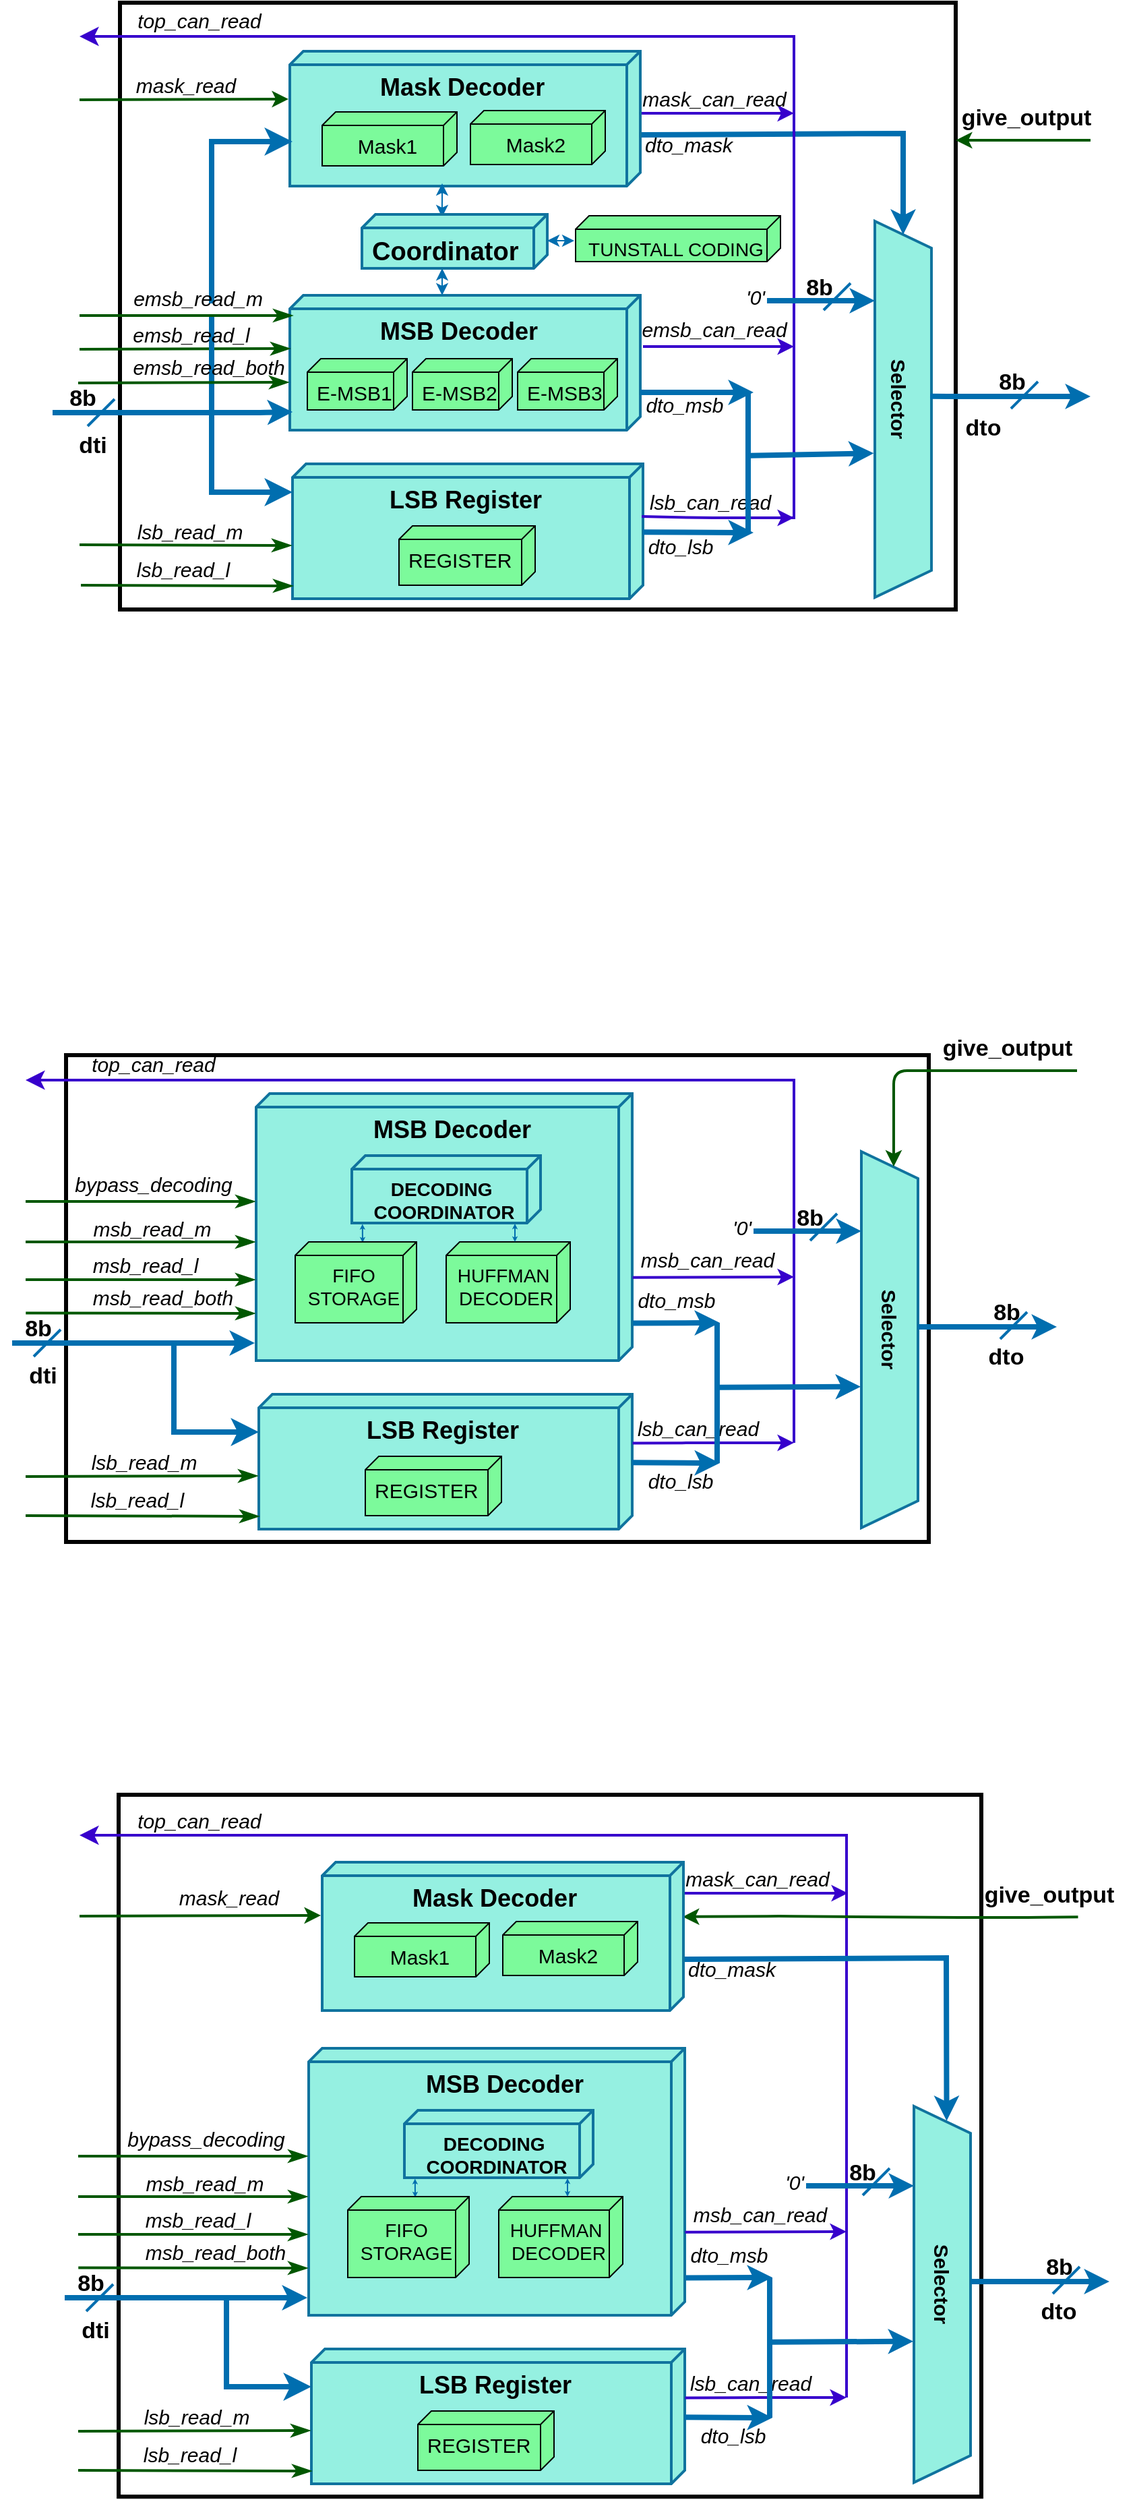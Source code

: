 <mxfile version="28.0.5">
  <diagram name="Page-1" id="4eTFOL3CLhrSXV62z4rw">
    <mxGraphModel dx="2053" dy="740" grid="1" gridSize="10" guides="1" tooltips="1" connect="1" arrows="1" fold="1" page="1" pageScale="1" pageWidth="850" pageHeight="1100" math="0" shadow="0">
      <root>
        <mxCell id="0" />
        <mxCell id="1" parent="0" />
        <mxCell id="-5qHYhKTTx6ZgJ0ORQ07-1" value="" style="rounded=0;whiteSpace=wrap;html=1;fillStyle=solid;strokeColor=#000000;strokeWidth=3;fillColor=none;" parent="1" vertex="1">
          <mxGeometry x="90" y="261" width="620" height="450" as="geometry" />
        </mxCell>
        <mxCell id="-5qHYhKTTx6ZgJ0ORQ07-2" value="&lt;font style=&quot;font-size: 15px;&quot;&gt;&lt;i&gt;&#39;0&#39;&lt;/i&gt;&lt;/font&gt;" style="text;strokeColor=none;align=center;fillColor=none;html=1;verticalAlign=middle;whiteSpace=wrap;rounded=0;fontSize=17;" parent="1" vertex="1">
          <mxGeometry x="551" y="465" width="21" height="30" as="geometry" />
        </mxCell>
        <mxCell id="-5qHYhKTTx6ZgJ0ORQ07-3" value="&lt;font size=&quot;1&quot; color=&quot;#000000&quot;&gt;&lt;b style=&quot;font-size: 18px;&quot;&gt;LSB Register&lt;/b&gt;&lt;/font&gt;" style="verticalAlign=top;align=center;shape=cube;size=10;direction=south;fontStyle=0;html=1;boundedLbl=1;spacingLeft=5;rounded=1;fillColor=#95F0E1;strokeColor=#10739e;strokeWidth=2;" parent="1" vertex="1">
          <mxGeometry x="218" y="603" width="260" height="100" as="geometry" />
        </mxCell>
        <mxCell id="-5qHYhKTTx6ZgJ0ORQ07-4" value="&lt;font style=&quot;font-size: 18px;&quot; color=&quot;#000000&quot;&gt;&amp;nbsp; &amp;nbsp; &amp;nbsp; &amp;nbsp; &amp;nbsp; &amp;nbsp;&amp;nbsp;&lt;b&gt;Mask Decoder&lt;/b&gt;&lt;/font&gt;" style="verticalAlign=top;align=left;shape=cube;size=10;direction=south;fontStyle=0;html=1;boundedLbl=1;spacingLeft=5;rounded=1;fillColor=#95F0E1;strokeColor=#10739e;strokeWidth=2;" parent="1" vertex="1">
          <mxGeometry x="216" y="297" width="260" height="100" as="geometry" />
        </mxCell>
        <mxCell id="-5qHYhKTTx6ZgJ0ORQ07-5" value="&lt;font style=&quot;font-size: 15px;&quot;&gt;Mask1&lt;/font&gt;" style="verticalAlign=top;align=center;shape=cube;size=10;direction=south;html=1;boundedLbl=1;spacingLeft=5;rounded=1;fillColor=#7CFA9B;strokeColor=#000000;fontColor=#000000;" parent="-5qHYhKTTx6ZgJ0ORQ07-4" vertex="1">
          <mxGeometry width="100" height="40" relative="1" as="geometry">
            <mxPoint x="24" y="45" as="offset" />
          </mxGeometry>
        </mxCell>
        <mxCell id="-5qHYhKTTx6ZgJ0ORQ07-6" value="&lt;font style=&quot;font-size: 15px;&quot;&gt;Mask2&lt;/font&gt;" style="verticalAlign=top;align=center;shape=cube;size=10;direction=south;html=1;boundedLbl=1;spacingLeft=5;rounded=1;fillColor=#7CFA9B;strokeColor=#000000;fontColor=#000000;" parent="-5qHYhKTTx6ZgJ0ORQ07-4" vertex="1">
          <mxGeometry width="100" height="40" relative="1" as="geometry">
            <mxPoint x="134" y="44" as="offset" />
          </mxGeometry>
        </mxCell>
        <mxCell id="-5qHYhKTTx6ZgJ0ORQ07-7" value="&lt;font size=&quot;1&quot; color=&quot;#000000&quot;&gt;&lt;b style=&quot;font-size: 18px;&quot;&gt;&amp;nbsp; &amp;nbsp; &amp;nbsp; &amp;nbsp; &amp;nbsp; &amp;nbsp; MSB Decoder&lt;/b&gt;&lt;/font&gt;" style="verticalAlign=top;align=left;shape=cube;size=10;direction=south;fontStyle=0;html=1;boundedLbl=1;spacingLeft=5;rounded=1;fillColor=#95F0E1;strokeColor=#10739e;strokeWidth=2;" parent="1" vertex="1">
          <mxGeometry x="216" y="478" width="260" height="100" as="geometry" />
        </mxCell>
        <mxCell id="-5qHYhKTTx6ZgJ0ORQ07-8" style="html=1;fontColor=#000000;shadow=0;strokeColor=#006EAF;strokeWidth=4;rounded=0;" parent="1" source="-5qHYhKTTx6ZgJ0ORQ07-3" edge="1">
          <mxGeometry relative="1" as="geometry">
            <mxPoint x="560" y="654" as="targetPoint" />
            <mxPoint x="506.4" y="653.86" as="sourcePoint" />
          </mxGeometry>
        </mxCell>
        <mxCell id="-5qHYhKTTx6ZgJ0ORQ07-9" value="" style="shape=trapezoid;perimeter=trapezoidPerimeter;whiteSpace=wrap;html=1;fixedSize=1;strokeColor=#10739e;fillColor=#95F0E1;direction=south;strokeWidth=2;" parent="1" vertex="1">
          <mxGeometry x="650" y="423" width="42" height="279" as="geometry" />
        </mxCell>
        <mxCell id="-5qHYhKTTx6ZgJ0ORQ07-10" style="html=1;fontColor=#000000;shadow=0;strokeColor=#006EAF;strokeWidth=4;entryX=0;entryY=0.5;entryDx=0;entryDy=0;rounded=0;" parent="1" target="-5qHYhKTTx6ZgJ0ORQ07-9" edge="1">
          <mxGeometry relative="1" as="geometry">
            <mxPoint x="656" y="413" as="targetPoint" />
            <mxPoint x="477" y="359" as="sourcePoint" />
            <Array as="points">
              <mxPoint x="671" y="358" />
            </Array>
          </mxGeometry>
        </mxCell>
        <mxCell id="-5qHYhKTTx6ZgJ0ORQ07-11" style="edgeStyle=none;html=1;fontColor=#000000;shadow=0;strokeColor=#006EAF;strokeWidth=4;" parent="1" edge="1">
          <mxGeometry relative="1" as="geometry">
            <mxPoint x="810" y="553" as="targetPoint" />
            <mxPoint x="691" y="552.905" as="sourcePoint" />
            <Array as="points">
              <mxPoint x="714" y="553" />
            </Array>
          </mxGeometry>
        </mxCell>
        <mxCell id="-5qHYhKTTx6ZgJ0ORQ07-12" value="" style="endArrow=classicThin;startArrow=none;endFill=1;startFill=0;endSize=8;html=1;verticalAlign=bottom;labelBackgroundColor=none;strokeWidth=2;shadow=0;sketch=0;fontColor=#000000;fillColor=#008a00;strokeColor=#005700;" parent="1" edge="1">
          <mxGeometry width="160" relative="1" as="geometry">
            <mxPoint x="60" y="493" as="sourcePoint" />
            <mxPoint x="218" y="493" as="targetPoint" />
          </mxGeometry>
        </mxCell>
        <mxCell id="-5qHYhKTTx6ZgJ0ORQ07-13" value="" style="endArrow=classicThin;startArrow=none;endFill=1;startFill=0;endSize=8;html=1;verticalAlign=bottom;labelBackgroundColor=none;strokeWidth=2;shadow=0;sketch=0;fontColor=#000000;fillColor=#008a00;strokeColor=#005700;" parent="1" edge="1">
          <mxGeometry width="160" relative="1" as="geometry">
            <mxPoint x="60" y="518" as="sourcePoint" />
            <mxPoint x="216" y="517.5" as="targetPoint" />
          </mxGeometry>
        </mxCell>
        <mxCell id="-5qHYhKTTx6ZgJ0ORQ07-14" value="&lt;font size=&quot;1&quot; color=&quot;#000000&quot;&gt;&lt;b style=&quot;font-size: 15px;&quot;&gt;Selector&lt;/b&gt;&lt;/font&gt;" style="text;strokeColor=none;align=center;fillColor=none;html=1;verticalAlign=middle;whiteSpace=wrap;rounded=0;direction=west;spacingRight=0;labelPosition=center;verticalLabelPosition=middle;flipV=0;flipH=1;rotation=90;" parent="1" vertex="1">
          <mxGeometry x="638" y="548" width="60" height="14" as="geometry" />
        </mxCell>
        <mxCell id="-5qHYhKTTx6ZgJ0ORQ07-15" style="html=1;fontColor=#000000;shadow=0;strokeColor=#3700CC;fillColor=#6a00ff;strokeWidth=2;" parent="1" edge="1">
          <mxGeometry relative="1" as="geometry">
            <mxPoint x="590" y="343" as="targetPoint" />
            <mxPoint x="477" y="343.045" as="sourcePoint" />
          </mxGeometry>
        </mxCell>
        <mxCell id="-5qHYhKTTx6ZgJ0ORQ07-16" style="edgeStyle=none;html=1;fontColor=#000000;shadow=0;strokeColor=#3700CC;fillColor=#6a00ff;strokeWidth=2;" parent="1" edge="1">
          <mxGeometry relative="1" as="geometry">
            <mxPoint x="590" y="516" as="targetPoint" />
            <mxPoint x="478" y="516.045" as="sourcePoint" />
            <Array as="points" />
          </mxGeometry>
        </mxCell>
        <mxCell id="-5qHYhKTTx6ZgJ0ORQ07-17" value="" style="edgeStyle=segmentEdgeStyle;endArrow=classic;html=1;curved=0;rounded=0;endSize=8;startSize=8;fontColor=#000000;strokeColor=#3700CC;fillColor=#6a00ff;strokeWidth=2;" parent="1" edge="1">
          <mxGeometry width="50" height="50" relative="1" as="geometry">
            <mxPoint x="580" y="643" as="sourcePoint" />
            <mxPoint x="60" y="286" as="targetPoint" />
            <Array as="points">
              <mxPoint x="580" y="643" />
              <mxPoint x="590" y="643" />
              <mxPoint x="590" y="286" />
            </Array>
          </mxGeometry>
        </mxCell>
        <mxCell id="-5qHYhKTTx6ZgJ0ORQ07-18" style="edgeStyle=none;html=1;fontColor=#000000;shadow=0;strokeColor=#3700CC;fillColor=#6a00ff;strokeWidth=2;" parent="1" edge="1">
          <mxGeometry relative="1" as="geometry">
            <mxPoint x="590" y="643" as="targetPoint" />
            <mxPoint x="477" y="642.045" as="sourcePoint" />
            <Array as="points">
              <mxPoint x="520" y="643" />
            </Array>
          </mxGeometry>
        </mxCell>
        <mxCell id="-5qHYhKTTx6ZgJ0ORQ07-19" value="" style="edgeStyle=none;orthogonalLoop=1;jettySize=auto;html=1;entryX=0.685;entryY=0.992;entryDx=0;entryDy=0;entryPerimeter=0;strokeColor=#006EAF;fillColor=#1ba1e2;strokeWidth=4;" parent="1" edge="1">
          <mxGeometry width="80" relative="1" as="geometry">
            <mxPoint x="40" y="565" as="sourcePoint" />
            <mxPoint x="218.08" y="564.5" as="targetPoint" />
            <Array as="points">
              <mxPoint x="190" y="565" />
            </Array>
          </mxGeometry>
        </mxCell>
        <mxCell id="-5qHYhKTTx6ZgJ0ORQ07-20" value="" style="edgeStyle=segmentEdgeStyle;endArrow=classic;html=1;curved=0;rounded=0;endSize=8;startSize=8;strokeColor=#006EAF;fillColor=#1ba1e2;strokeWidth=4;" parent="1" edge="1">
          <mxGeometry width="50" height="50" relative="1" as="geometry">
            <mxPoint x="158" y="484" as="sourcePoint" />
            <mxPoint x="218" y="364" as="targetPoint" />
            <Array as="points">
              <mxPoint x="158" y="484" />
              <mxPoint x="158" y="364" />
            </Array>
          </mxGeometry>
        </mxCell>
        <mxCell id="-5qHYhKTTx6ZgJ0ORQ07-21" value="" style="edgeStyle=segmentEdgeStyle;endArrow=classic;html=1;curved=0;rounded=0;endSize=8;startSize=8;strokeColor=#006EAF;fillColor=#1ba1e2;strokeWidth=4;" parent="1" edge="1">
          <mxGeometry width="50" height="50" relative="1" as="geometry">
            <mxPoint x="158" y="494" as="sourcePoint" />
            <mxPoint x="218" y="624" as="targetPoint" />
            <Array as="points">
              <mxPoint x="158" y="494" />
              <mxPoint x="158" y="624" />
            </Array>
          </mxGeometry>
        </mxCell>
        <mxCell id="-5qHYhKTTx6ZgJ0ORQ07-22" value="" style="endArrow=classic;startArrow=none;endFill=1;startFill=0;html=1;verticalAlign=bottom;labelBackgroundColor=none;strokeWidth=2;shadow=0;sketch=0;fontColor=#000000;fillColor=#008a00;strokeColor=#005700;" parent="1" edge="1">
          <mxGeometry width="160" relative="1" as="geometry">
            <mxPoint x="60" y="333" as="sourcePoint" />
            <mxPoint x="215" y="332.5" as="targetPoint" />
          </mxGeometry>
        </mxCell>
        <mxCell id="-5qHYhKTTx6ZgJ0ORQ07-23" value="" style="endArrow=classicThin;startArrow=none;endFill=1;startFill=0;endSize=8;html=1;verticalAlign=bottom;labelBackgroundColor=none;strokeWidth=2;shadow=0;sketch=0;fontColor=#000000;fillColor=#008a00;strokeColor=#005700;" parent="1" edge="1">
          <mxGeometry width="160" relative="1" as="geometry">
            <mxPoint x="60" y="663" as="sourcePoint" />
            <mxPoint x="217" y="663.5" as="targetPoint" />
          </mxGeometry>
        </mxCell>
        <mxCell id="-5qHYhKTTx6ZgJ0ORQ07-24" style="html=1;fontColor=#000000;shadow=0;strokeColor=#006EAF;strokeWidth=4;" parent="1" edge="1">
          <mxGeometry relative="1" as="geometry">
            <mxPoint x="560" y="550" as="targetPoint" />
            <mxPoint x="476" y="550" as="sourcePoint" />
          </mxGeometry>
        </mxCell>
        <mxCell id="-5qHYhKTTx6ZgJ0ORQ07-25" value="" style="endArrow=none;html=1;strokeColor=#006EAF;strokeWidth=2;" parent="1" edge="1">
          <mxGeometry width="50" height="50" relative="1" as="geometry">
            <mxPoint x="66" y="575" as="sourcePoint" />
            <mxPoint x="86" y="555" as="targetPoint" />
          </mxGeometry>
        </mxCell>
        <mxCell id="-5qHYhKTTx6ZgJ0ORQ07-26" value="" style="endArrow=none;html=1;strokeColor=#006EAF;strokeWidth=2;" parent="1" edge="1">
          <mxGeometry width="50" height="50" relative="1" as="geometry">
            <mxPoint x="751" y="562" as="sourcePoint" />
            <mxPoint x="771" y="542" as="targetPoint" />
          </mxGeometry>
        </mxCell>
        <mxCell id="-5qHYhKTTx6ZgJ0ORQ07-27" value="&lt;b&gt;&lt;font style=&quot;font-size: 17px;&quot;&gt;8b&lt;/font&gt;&lt;/b&gt;" style="text;strokeColor=none;align=center;fillColor=none;html=1;verticalAlign=middle;whiteSpace=wrap;rounded=0;fontColor=default;" parent="1" vertex="1">
          <mxGeometry x="50" y="543" width="25" height="24" as="geometry" />
        </mxCell>
        <mxCell id="-5qHYhKTTx6ZgJ0ORQ07-28" value="&lt;b&gt;&lt;font style=&quot;font-size: 17px;&quot;&gt;8b&lt;/font&gt;&lt;/b&gt;" style="text;strokeColor=none;align=center;fillColor=none;html=1;verticalAlign=middle;whiteSpace=wrap;rounded=0;" parent="1" vertex="1">
          <mxGeometry x="717" y="530" width="70" height="25" as="geometry" />
        </mxCell>
        <mxCell id="-5qHYhKTTx6ZgJ0ORQ07-29" value="&lt;b&gt;&lt;font style=&quot;font-size: 17px;&quot;&gt;dto&lt;/font&gt;&lt;/b&gt;" style="text;strokeColor=none;align=center;fillColor=none;html=1;verticalAlign=middle;whiteSpace=wrap;rounded=0;" parent="1" vertex="1">
          <mxGeometry x="689.5" y="560" width="80.5" height="33" as="geometry" />
        </mxCell>
        <mxCell id="-5qHYhKTTx6ZgJ0ORQ07-30" value="&lt;font style=&quot;font-size: 15px;&quot;&gt;&lt;i&gt;mask_read&lt;/i&gt;&lt;/font&gt;" style="text;strokeColor=none;align=center;fillColor=none;html=1;verticalAlign=middle;whiteSpace=wrap;rounded=0;fontSize=17;" parent="1" vertex="1">
          <mxGeometry x="109" y="308" width="60" height="30" as="geometry" />
        </mxCell>
        <mxCell id="-5qHYhKTTx6ZgJ0ORQ07-31" value="&lt;font style=&quot;font-size: 15px;&quot;&gt;&lt;i&gt;emsb_read_m&lt;/i&gt;&lt;/font&gt;" style="text;strokeColor=none;align=center;fillColor=none;html=1;verticalAlign=middle;whiteSpace=wrap;rounded=0;fontSize=17;" parent="1" vertex="1">
          <mxGeometry x="118" y="463" width="60" height="35" as="geometry" />
        </mxCell>
        <mxCell id="-5qHYhKTTx6ZgJ0ORQ07-32" value="&lt;font style=&quot;font-size: 15px;&quot;&gt;&lt;i&gt;emsb_read_l&lt;/i&gt;&lt;/font&gt;" style="text;strokeColor=none;align=center;fillColor=none;html=1;verticalAlign=middle;whiteSpace=wrap;rounded=0;fontSize=17;" parent="1" vertex="1">
          <mxGeometry x="113" y="493" width="60" height="30" as="geometry" />
        </mxCell>
        <mxCell id="-5qHYhKTTx6ZgJ0ORQ07-33" value="&lt;font style=&quot;font-size: 15px;&quot;&gt;&lt;i&gt;lsb_read_m&lt;/i&gt;&lt;/font&gt;" style="text;strokeColor=none;align=center;fillColor=none;html=1;verticalAlign=middle;whiteSpace=wrap;rounded=0;fontSize=17;" parent="1" vertex="1">
          <mxGeometry x="112" y="639" width="60" height="30" as="geometry" />
        </mxCell>
        <mxCell id="-5qHYhKTTx6ZgJ0ORQ07-34" value="&lt;font style=&quot;font-size: 15px;&quot;&gt;&lt;i&gt;lsb_read_l&lt;/i&gt;&lt;/font&gt;" style="text;strokeColor=none;align=center;fillColor=none;html=1;verticalAlign=middle;whiteSpace=wrap;rounded=0;fontSize=17;" parent="1" vertex="1">
          <mxGeometry x="107" y="667" width="60" height="30" as="geometry" />
        </mxCell>
        <mxCell id="-5qHYhKTTx6ZgJ0ORQ07-35" value="&lt;font style=&quot;font-size: 15px;&quot;&gt;&lt;i&gt;mask_can_read&lt;/i&gt;&lt;/font&gt;" style="text;strokeColor=none;align=center;fillColor=none;html=1;verticalAlign=middle;whiteSpace=wrap;rounded=0;fontSize=17;" parent="1" vertex="1">
          <mxGeometry x="501" y="318" width="60" height="30" as="geometry" />
        </mxCell>
        <mxCell id="-5qHYhKTTx6ZgJ0ORQ07-36" value="&lt;font style=&quot;font-size: 15px;&quot;&gt;&lt;i&gt;emsb_can_read&lt;/i&gt;&lt;/font&gt;" style="text;strokeColor=none;align=center;fillColor=none;html=1;verticalAlign=middle;whiteSpace=wrap;rounded=0;fontSize=17;" parent="1" vertex="1">
          <mxGeometry x="501" y="489" width="60" height="30" as="geometry" />
        </mxCell>
        <mxCell id="-5qHYhKTTx6ZgJ0ORQ07-37" value="&lt;font style=&quot;font-size: 15px;&quot;&gt;&lt;i&gt;lsb_can_read&lt;/i&gt;&lt;/font&gt;" style="text;strokeColor=none;align=center;fillColor=none;html=1;verticalAlign=middle;whiteSpace=wrap;rounded=0;fontSize=17;" parent="1" vertex="1">
          <mxGeometry x="498" y="617" width="60" height="30" as="geometry" />
        </mxCell>
        <mxCell id="-5qHYhKTTx6ZgJ0ORQ07-38" value="&lt;b&gt;&lt;font style=&quot;font-size: 17px;&quot;&gt;dti&lt;/font&gt;&lt;/b&gt;" style="text;strokeColor=none;align=center;fillColor=none;html=1;verticalAlign=middle;whiteSpace=wrap;rounded=0;" parent="1" vertex="1">
          <mxGeometry x="50" y="575" width="40" height="30" as="geometry" />
        </mxCell>
        <mxCell id="-5qHYhKTTx6ZgJ0ORQ07-39" value="&lt;font style=&quot;font-size: 15px;&quot;&gt;&lt;i&gt;top_can_read&lt;/i&gt;&lt;/font&gt;" style="text;strokeColor=none;align=center;fillColor=none;html=1;verticalAlign=middle;whiteSpace=wrap;rounded=0;fontSize=17;" parent="1" vertex="1">
          <mxGeometry x="119" y="260" width="60" height="30" as="geometry" />
        </mxCell>
        <mxCell id="-5qHYhKTTx6ZgJ0ORQ07-40" value="" style="line;strokeWidth=4;rotatable=0;dashed=0;labelPosition=right;align=left;verticalAlign=middle;spacingTop=0;spacingLeft=6;points=[];portConstraint=eastwest;fillStyle=solid;strokeColor=#006eaf;fillColor=none;flipH=1;flipV=1;direction=south;" parent="1" vertex="1">
          <mxGeometry x="551" y="549" width="10" height="104" as="geometry" />
        </mxCell>
        <mxCell id="-5qHYhKTTx6ZgJ0ORQ07-41" style="html=1;fontColor=#000000;shadow=0;strokeColor=#006EAF;strokeWidth=4;exitX=0.54;exitY=0.653;exitDx=0;exitDy=0;exitPerimeter=0;entryX=0.617;entryY=1.019;entryDx=0;entryDy=0;entryPerimeter=0;" parent="1" source="-5qHYhKTTx6ZgJ0ORQ07-40" target="-5qHYhKTTx6ZgJ0ORQ07-9" edge="1">
          <mxGeometry relative="1" as="geometry">
            <mxPoint x="623" y="596" as="targetPoint" />
            <mxPoint x="560" y="596" as="sourcePoint" />
          </mxGeometry>
        </mxCell>
        <mxCell id="-5qHYhKTTx6ZgJ0ORQ07-42" value="&lt;font style=&quot;font-size: 15px;&quot;&gt;&lt;i&gt;dto_mask&lt;/i&gt;&lt;/font&gt;" style="text;strokeColor=none;align=center;fillColor=none;html=1;verticalAlign=middle;whiteSpace=wrap;rounded=0;fontSize=17;" parent="1" vertex="1">
          <mxGeometry x="482" y="352" width="60" height="30" as="geometry" />
        </mxCell>
        <mxCell id="-5qHYhKTTx6ZgJ0ORQ07-43" value="&lt;font style=&quot;font-size: 15px;&quot;&gt;&lt;i&gt;dto_msb&lt;/i&gt;&lt;/font&gt;" style="text;strokeColor=none;align=center;fillColor=none;html=1;verticalAlign=middle;whiteSpace=wrap;rounded=0;fontSize=17;" parent="1" vertex="1">
          <mxGeometry x="479" y="545" width="60" height="30" as="geometry" />
        </mxCell>
        <mxCell id="-5qHYhKTTx6ZgJ0ORQ07-44" value="&lt;font style=&quot;font-size: 15px;&quot;&gt;&lt;i&gt;dto_lsb&lt;/i&gt;&lt;/font&gt;" style="text;strokeColor=none;align=center;fillColor=none;html=1;verticalAlign=middle;whiteSpace=wrap;rounded=0;fontSize=17;" parent="1" vertex="1">
          <mxGeometry x="476" y="650" width="60" height="30" as="geometry" />
        </mxCell>
        <mxCell id="-5qHYhKTTx6ZgJ0ORQ07-45" style="html=1;fontColor=#000000;shadow=0;strokeColor=#006EAF;strokeWidth=4;" parent="1" edge="1">
          <mxGeometry relative="1" as="geometry">
            <mxPoint x="650" y="482" as="targetPoint" />
            <mxPoint x="570" y="482" as="sourcePoint" />
          </mxGeometry>
        </mxCell>
        <mxCell id="-5qHYhKTTx6ZgJ0ORQ07-46" value="&lt;b&gt;&lt;font style=&quot;font-size: 17px;&quot;&gt;8b&lt;/font&gt;&lt;/b&gt;" style="text;strokeColor=none;align=center;fillColor=none;html=1;verticalAlign=middle;whiteSpace=wrap;rounded=0;" parent="1" vertex="1">
          <mxGeometry x="578" y="460" width="62" height="25" as="geometry" />
        </mxCell>
        <mxCell id="-5qHYhKTTx6ZgJ0ORQ07-47" value="" style="endArrow=none;html=1;strokeColor=#006EAF;strokeWidth=2;" parent="1" edge="1">
          <mxGeometry width="50" height="50" relative="1" as="geometry">
            <mxPoint x="612" y="489" as="sourcePoint" />
            <mxPoint x="632" y="469" as="targetPoint" />
          </mxGeometry>
        </mxCell>
        <mxCell id="-5qHYhKTTx6ZgJ0ORQ07-48" value="" style="endArrow=classic;startArrow=none;endFill=1;startFill=0;html=1;verticalAlign=bottom;labelBackgroundColor=none;strokeWidth=2;shadow=0;sketch=0;fontColor=#000000;fillColor=#008a00;strokeColor=#005700;" parent="1" edge="1">
          <mxGeometry width="160" relative="1" as="geometry">
            <mxPoint x="810" y="363" as="sourcePoint" />
            <mxPoint x="710" y="363" as="targetPoint" />
            <Array as="points" />
          </mxGeometry>
        </mxCell>
        <mxCell id="-5qHYhKTTx6ZgJ0ORQ07-49" value="&lt;b&gt;&lt;font style=&quot;font-size: 17px;&quot;&gt;give_output&lt;/font&gt;&lt;/b&gt;" style="text;strokeColor=none;align=center;fillColor=none;html=1;verticalAlign=middle;whiteSpace=wrap;rounded=0;" parent="1" vertex="1">
          <mxGeometry x="700" y="332" width="125" height="30" as="geometry" />
        </mxCell>
        <mxCell id="-5qHYhKTTx6ZgJ0ORQ07-50" value="&lt;font style=&quot;font-size: 15px;&quot;&gt;E-MSB1&lt;/font&gt;" style="verticalAlign=top;align=left;shape=cube;size=10;direction=south;html=1;boundedLbl=1;spacingLeft=5;rounded=1;fillColor=#7CFA9B;fontColor=#000000;strokeColor=#000000;" parent="1" vertex="1">
          <mxGeometry x="229" y="525" width="74" height="38" as="geometry" />
        </mxCell>
        <mxCell id="-5qHYhKTTx6ZgJ0ORQ07-51" value="" style="endArrow=classicThin;startArrow=none;endFill=1;startFill=0;endSize=8;html=1;verticalAlign=bottom;labelBackgroundColor=none;strokeWidth=2;shadow=0;sketch=0;fontColor=#000000;fillColor=#008a00;strokeColor=#005700;" parent="1" edge="1">
          <mxGeometry width="160" relative="1" as="geometry">
            <mxPoint x="59" y="543" as="sourcePoint" />
            <mxPoint x="215" y="542.5" as="targetPoint" />
          </mxGeometry>
        </mxCell>
        <mxCell id="-5qHYhKTTx6ZgJ0ORQ07-52" value="&lt;font style=&quot;font-size: 15px;&quot;&gt;&lt;i&gt;emsb_read_both&lt;/i&gt;&lt;/font&gt;" style="text;strokeColor=none;align=center;fillColor=none;html=1;verticalAlign=middle;whiteSpace=wrap;rounded=0;fontSize=17;" parent="1" vertex="1">
          <mxGeometry x="126" y="517" width="60" height="30" as="geometry" />
        </mxCell>
        <mxCell id="-5qHYhKTTx6ZgJ0ORQ07-53" value="" style="endArrow=classic;startArrow=classic;html=1;rounded=0;strokeColor=#006eaf;fontColor=default;exitX=0.125;exitY=0.502;exitDx=0;exitDy=0;exitPerimeter=0;" parent="1" edge="1">
          <mxGeometry width="50" height="50" relative="1" as="geometry">
            <mxPoint x="328.975" y="420" as="sourcePoint" />
            <mxPoint x="329" y="395" as="targetPoint" />
          </mxGeometry>
        </mxCell>
        <mxCell id="-5qHYhKTTx6ZgJ0ORQ07-54" value="&lt;font style=&quot;font-size: 14px;&quot;&gt;TUNSTALL CODING&lt;/font&gt;" style="verticalAlign=top;align=center;shape=cube;size=10;direction=south;html=1;boundedLbl=1;spacingLeft=5;rounded=1;fillColor=#7CFA9B;fontColor=#000000;strokeColor=#000000;" parent="1" vertex="1">
          <mxGeometry x="428" y="419" width="152" height="34" as="geometry" />
        </mxCell>
        <mxCell id="-5qHYhKTTx6ZgJ0ORQ07-55" value="" style="endArrow=classic;startArrow=classic;html=1;rounded=0;strokeColor=#006eaf;fontColor=default;" parent="1" edge="1">
          <mxGeometry width="50" height="50" relative="1" as="geometry">
            <mxPoint x="329" y="478" as="sourcePoint" />
            <mxPoint x="329" y="458" as="targetPoint" />
          </mxGeometry>
        </mxCell>
        <mxCell id="-5qHYhKTTx6ZgJ0ORQ07-56" value="&lt;font style=&quot;font-size: 15px;&quot;&gt;E-MSB3&lt;/font&gt;" style="verticalAlign=top;align=left;shape=cube;size=10;direction=south;html=1;boundedLbl=1;spacingLeft=5;rounded=1;fillColor=#7CFA9B;fontColor=#000000;strokeColor=#000000;" parent="1" vertex="1">
          <mxGeometry x="385" y="525" width="74" height="38" as="geometry" />
        </mxCell>
        <mxCell id="-5qHYhKTTx6ZgJ0ORQ07-57" value="&lt;font style=&quot;font-size: 15px;&quot;&gt;E-MSB2&lt;/font&gt;" style="verticalAlign=top;align=left;shape=cube;size=10;direction=south;html=1;boundedLbl=1;spacingLeft=5;rounded=1;fillColor=#7CFA9B;fontColor=#000000;strokeColor=#000000;" parent="1" vertex="1">
          <mxGeometry x="307" y="525" width="74" height="38" as="geometry" />
        </mxCell>
        <mxCell id="-5qHYhKTTx6ZgJ0ORQ07-58" value="&lt;font style=&quot;font-size: 15px;&quot;&gt;REGISTER&lt;/font&gt;" style="verticalAlign=top;align=left;shape=cube;size=10;direction=south;html=1;boundedLbl=1;spacingLeft=5;rounded=1;fillColor=#7CFA9B;fontColor=#000000;strokeColor=#000000;" parent="1" vertex="1">
          <mxGeometry x="297" y="649" width="101" height="44" as="geometry" />
        </mxCell>
        <mxCell id="-5qHYhKTTx6ZgJ0ORQ07-59" value="&lt;font size=&quot;1&quot; style=&quot;&quot; color=&quot;#000000&quot;&gt;&lt;b style=&quot;font-size: 19px;&quot;&gt;Coordinator&lt;/b&gt;&lt;/font&gt;" style="verticalAlign=top;align=left;shape=cube;size=10;direction=south;fontStyle=0;html=1;boundedLbl=1;spacingLeft=5;rounded=1;fillColor=#95F0E1;strokeColor=#10739e;strokeWidth=2;" parent="1" vertex="1">
          <mxGeometry x="269.5" y="418" width="137.5" height="40" as="geometry" />
        </mxCell>
        <mxCell id="-5qHYhKTTx6ZgJ0ORQ07-60" value="" style="endArrow=classic;startArrow=classic;html=1;rounded=0;strokeColor=#006eaf;fontColor=default;" parent="1" edge="1">
          <mxGeometry width="50" height="50" relative="1" as="geometry">
            <mxPoint x="427" y="437.5" as="sourcePoint" />
            <mxPoint x="407" y="437.5" as="targetPoint" />
          </mxGeometry>
        </mxCell>
        <mxCell id="-5qHYhKTTx6ZgJ0ORQ07-61" value="" style="endArrow=classicThin;startArrow=none;endFill=1;startFill=0;endSize=8;html=1;verticalAlign=bottom;labelBackgroundColor=none;strokeWidth=2;shadow=0;sketch=0;fontColor=#000000;fillColor=#008a00;strokeColor=#005700;" parent="1" edge="1">
          <mxGeometry width="160" relative="1" as="geometry">
            <mxPoint x="61" y="693" as="sourcePoint" />
            <mxPoint x="218" y="693.5" as="targetPoint" />
          </mxGeometry>
        </mxCell>
        <mxCell id="-5qHYhKTTx6ZgJ0ORQ07-62" value="" style="rounded=0;whiteSpace=wrap;html=1;fillStyle=solid;strokeColor=#000000;strokeWidth=3;fillColor=none;" parent="1" vertex="1">
          <mxGeometry x="50" y="1041.5" width="640" height="361" as="geometry" />
        </mxCell>
        <mxCell id="-5qHYhKTTx6ZgJ0ORQ07-63" value="&lt;font style=&quot;font-size: 15px;&quot;&gt;&lt;i&gt;&#39;0&#39;&lt;/i&gt;&lt;/font&gt;" style="text;strokeColor=none;align=center;fillColor=none;html=1;verticalAlign=middle;whiteSpace=wrap;rounded=0;fontSize=17;" parent="1" vertex="1">
          <mxGeometry x="541" y="1155" width="21" height="30" as="geometry" />
        </mxCell>
        <mxCell id="-5qHYhKTTx6ZgJ0ORQ07-64" value="&lt;font size=&quot;1&quot; color=&quot;#000000&quot;&gt;&lt;b style=&quot;font-size: 18px;&quot;&gt;LSB Register&lt;/b&gt;&lt;/font&gt;" style="verticalAlign=top;align=center;shape=cube;size=10;direction=south;fontStyle=0;html=1;boundedLbl=1;spacingLeft=5;rounded=1;fillColor=#95F0E1;strokeColor=#10739e;strokeWidth=2;" parent="1" vertex="1">
          <mxGeometry x="193" y="1293" width="277" height="100" as="geometry" />
        </mxCell>
        <mxCell id="-5qHYhKTTx6ZgJ0ORQ07-68" value="&lt;font size=&quot;1&quot; color=&quot;#000000&quot;&gt;&lt;b style=&quot;font-size: 18px;&quot;&gt;&amp;nbsp; &amp;nbsp; &amp;nbsp; &amp;nbsp; &amp;nbsp; &amp;nbsp; &amp;nbsp; &amp;nbsp; MSB Decoder&lt;/b&gt;&lt;/font&gt;" style="verticalAlign=top;align=left;shape=cube;size=10;direction=south;fontStyle=0;html=1;boundedLbl=1;spacingLeft=5;rounded=1;fillColor=#95F0E1;strokeColor=#10739e;strokeWidth=2;" parent="1" vertex="1">
          <mxGeometry x="191" y="1070" width="279" height="198" as="geometry" />
        </mxCell>
        <mxCell id="-5qHYhKTTx6ZgJ0ORQ07-69" style="html=1;fontColor=#000000;shadow=0;strokeColor=#006EAF;strokeWidth=4;rounded=0;" parent="1" source="-5qHYhKTTx6ZgJ0ORQ07-64" edge="1">
          <mxGeometry relative="1" as="geometry">
            <mxPoint x="535" y="1344" as="targetPoint" />
            <mxPoint x="481.4" y="1343.86" as="sourcePoint" />
          </mxGeometry>
        </mxCell>
        <mxCell id="-5qHYhKTTx6ZgJ0ORQ07-70" value="" style="shape=trapezoid;perimeter=trapezoidPerimeter;whiteSpace=wrap;html=1;fixedSize=1;strokeColor=#10739e;fillColor=#95F0E1;direction=south;strokeWidth=2;" parent="1" vertex="1">
          <mxGeometry x="640" y="1113" width="42" height="279" as="geometry" />
        </mxCell>
        <mxCell id="-5qHYhKTTx6ZgJ0ORQ07-72" style="edgeStyle=none;html=1;fontColor=#000000;shadow=0;strokeColor=#006EAF;strokeWidth=4;exitX=0.466;exitY=-0.004;exitDx=0;exitDy=0;exitPerimeter=0;" parent="1" edge="1" source="-5qHYhKTTx6ZgJ0ORQ07-70">
          <mxGeometry relative="1" as="geometry">
            <mxPoint x="785" y="1243" as="targetPoint" />
            <mxPoint x="666" y="1242.905" as="sourcePoint" />
            <Array as="points">
              <mxPoint x="689" y="1243" />
            </Array>
          </mxGeometry>
        </mxCell>
        <mxCell id="-5qHYhKTTx6ZgJ0ORQ07-73" value="" style="endArrow=classicThin;startArrow=none;endFill=1;startFill=0;endSize=8;html=1;verticalAlign=bottom;labelBackgroundColor=none;strokeWidth=2;shadow=0;sketch=0;fontColor=#000000;fillColor=#008a00;strokeColor=#005700;" parent="1" edge="1">
          <mxGeometry width="160" relative="1" as="geometry">
            <mxPoint x="20" y="1180" as="sourcePoint" />
            <mxPoint x="190" y="1180" as="targetPoint" />
          </mxGeometry>
        </mxCell>
        <mxCell id="-5qHYhKTTx6ZgJ0ORQ07-74" value="" style="endArrow=classicThin;startArrow=none;endFill=1;startFill=0;endSize=8;html=1;verticalAlign=bottom;labelBackgroundColor=none;strokeWidth=2;shadow=0;sketch=0;fontColor=#000000;fillColor=#008a00;strokeColor=#005700;" parent="1" edge="1">
          <mxGeometry width="160" relative="1" as="geometry">
            <mxPoint x="20" y="1208" as="sourcePoint" />
            <mxPoint x="190" y="1208" as="targetPoint" />
          </mxGeometry>
        </mxCell>
        <mxCell id="-5qHYhKTTx6ZgJ0ORQ07-75" value="&lt;font size=&quot;1&quot; color=&quot;#000000&quot;&gt;&lt;b style=&quot;font-size: 15px;&quot;&gt;Selector&lt;/b&gt;&lt;/font&gt;" style="text;strokeColor=none;align=center;fillColor=none;html=1;verticalAlign=middle;whiteSpace=wrap;rounded=0;direction=west;spacingRight=0;labelPosition=center;verticalLabelPosition=middle;flipV=0;flipH=1;rotation=90;" parent="1" vertex="1">
          <mxGeometry x="631" y="1238" width="60" height="14" as="geometry" />
        </mxCell>
        <mxCell id="-5qHYhKTTx6ZgJ0ORQ07-77" style="edgeStyle=none;html=1;fontColor=#000000;shadow=0;strokeColor=#3700CC;fillColor=#6a00ff;strokeWidth=2;exitX=0.689;exitY=-0.001;exitDx=0;exitDy=0;exitPerimeter=0;" parent="1" edge="1" source="-5qHYhKTTx6ZgJ0ORQ07-68">
          <mxGeometry relative="1" as="geometry">
            <mxPoint x="590" y="1206" as="targetPoint" />
            <mxPoint x="480" y="1206" as="sourcePoint" />
            <Array as="points" />
          </mxGeometry>
        </mxCell>
        <mxCell id="-5qHYhKTTx6ZgJ0ORQ07-78" value="" style="edgeStyle=segmentEdgeStyle;endArrow=classic;html=1;curved=0;rounded=0;endSize=8;startSize=8;fontColor=#000000;strokeColor=#3700CC;fillColor=#6a00ff;strokeWidth=2;" parent="1" edge="1">
          <mxGeometry width="50" height="50" relative="1" as="geometry">
            <mxPoint x="590" y="1329" as="sourcePoint" />
            <mxPoint x="20" y="1060" as="targetPoint" />
            <Array as="points">
              <mxPoint x="590" y="1060" />
              <mxPoint x="55" y="1060" />
            </Array>
          </mxGeometry>
        </mxCell>
        <mxCell id="-5qHYhKTTx6ZgJ0ORQ07-79" style="edgeStyle=none;html=1;fontColor=#000000;shadow=0;strokeColor=#3700CC;fillColor=#6a00ff;strokeWidth=2;exitX=0.363;exitY=-0.001;exitDx=0;exitDy=0;exitPerimeter=0;" parent="1" edge="1" source="-5qHYhKTTx6ZgJ0ORQ07-64">
          <mxGeometry relative="1" as="geometry">
            <mxPoint x="590" y="1329" as="targetPoint" />
            <mxPoint x="480" y="1329" as="sourcePoint" />
            <Array as="points">
              <mxPoint x="517" y="1329" />
            </Array>
          </mxGeometry>
        </mxCell>
        <mxCell id="-5qHYhKTTx6ZgJ0ORQ07-80" value="" style="edgeStyle=none;orthogonalLoop=1;jettySize=auto;html=1;strokeColor=#006EAF;fillColor=#1ba1e2;strokeWidth=4;" parent="1" edge="1">
          <mxGeometry width="80" relative="1" as="geometry">
            <mxPoint x="10" y="1255" as="sourcePoint" />
            <mxPoint x="190" y="1255" as="targetPoint" />
            <Array as="points">
              <mxPoint x="165" y="1255" />
            </Array>
          </mxGeometry>
        </mxCell>
        <mxCell id="-5qHYhKTTx6ZgJ0ORQ07-82" value="" style="edgeStyle=segmentEdgeStyle;endArrow=classic;html=1;curved=0;rounded=0;endSize=8;startSize=8;strokeColor=#006EAF;fillColor=#1ba1e2;strokeWidth=4;" parent="1" edge="1">
          <mxGeometry width="50" height="50" relative="1" as="geometry">
            <mxPoint x="130" y="1257" as="sourcePoint" />
            <mxPoint x="193" y="1321" as="targetPoint" />
            <Array as="points">
              <mxPoint x="130" y="1321" />
            </Array>
          </mxGeometry>
        </mxCell>
        <mxCell id="-5qHYhKTTx6ZgJ0ORQ07-84" value="" style="endArrow=classicThin;startArrow=none;endFill=1;startFill=0;endSize=8;html=1;verticalAlign=bottom;labelBackgroundColor=none;strokeWidth=2;shadow=0;sketch=0;fontColor=#000000;fillColor=#008a00;strokeColor=#005700;" parent="1" edge="1">
          <mxGeometry width="160" relative="1" as="geometry">
            <mxPoint x="20" y="1354" as="sourcePoint" />
            <mxPoint x="192" y="1353.5" as="targetPoint" />
          </mxGeometry>
        </mxCell>
        <mxCell id="-5qHYhKTTx6ZgJ0ORQ07-85" style="html=1;fontColor=#000000;shadow=0;strokeColor=#006EAF;strokeWidth=4;exitX=0.86;exitY=-0.002;exitDx=0;exitDy=0;exitPerimeter=0;" parent="1" edge="1" source="-5qHYhKTTx6ZgJ0ORQ07-68">
          <mxGeometry relative="1" as="geometry">
            <mxPoint x="535" y="1240" as="targetPoint" />
            <mxPoint x="480.98" y="1240.01" as="sourcePoint" />
          </mxGeometry>
        </mxCell>
        <mxCell id="-5qHYhKTTx6ZgJ0ORQ07-86" value="" style="endArrow=none;html=1;strokeColor=#006EAF;strokeWidth=2;" parent="1" edge="1">
          <mxGeometry width="50" height="50" relative="1" as="geometry">
            <mxPoint x="26" y="1265" as="sourcePoint" />
            <mxPoint x="46" y="1245" as="targetPoint" />
          </mxGeometry>
        </mxCell>
        <mxCell id="-5qHYhKTTx6ZgJ0ORQ07-87" value="" style="endArrow=none;html=1;strokeColor=#006EAF;strokeWidth=2;" parent="1" edge="1">
          <mxGeometry width="50" height="50" relative="1" as="geometry">
            <mxPoint x="743" y="1252" as="sourcePoint" />
            <mxPoint x="763" y="1232" as="targetPoint" />
          </mxGeometry>
        </mxCell>
        <mxCell id="-5qHYhKTTx6ZgJ0ORQ07-88" value="&lt;b&gt;&lt;font style=&quot;font-size: 17px;&quot;&gt;8b&lt;/font&gt;&lt;/b&gt;" style="text;strokeColor=none;align=center;fillColor=none;html=1;verticalAlign=middle;whiteSpace=wrap;rounded=0;fontColor=default;" parent="1" vertex="1">
          <mxGeometry x="17" y="1233" width="25" height="24" as="geometry" />
        </mxCell>
        <mxCell id="-5qHYhKTTx6ZgJ0ORQ07-89" value="&lt;b&gt;&lt;font style=&quot;font-size: 17px;&quot;&gt;8b&lt;/font&gt;&lt;/b&gt;" style="text;strokeColor=none;align=center;fillColor=none;html=1;verticalAlign=middle;whiteSpace=wrap;rounded=0;" parent="1" vertex="1">
          <mxGeometry x="713" y="1220" width="70" height="25" as="geometry" />
        </mxCell>
        <mxCell id="-5qHYhKTTx6ZgJ0ORQ07-90" value="&lt;b&gt;&lt;font style=&quot;font-size: 17px;&quot;&gt;dto&lt;/font&gt;&lt;/b&gt;" style="text;strokeColor=none;align=center;fillColor=none;html=1;verticalAlign=middle;whiteSpace=wrap;rounded=0;" parent="1" vertex="1">
          <mxGeometry x="707" y="1249" width="80.5" height="33" as="geometry" />
        </mxCell>
        <mxCell id="-5qHYhKTTx6ZgJ0ORQ07-92" value="&lt;font style=&quot;font-size: 15px;&quot;&gt;&lt;i&gt;msb_read_m&lt;/i&gt;&lt;/font&gt;" style="text;strokeColor=none;align=center;fillColor=none;html=1;verticalAlign=middle;whiteSpace=wrap;rounded=0;fontSize=17;" parent="1" vertex="1">
          <mxGeometry x="84" y="1153" width="60" height="35" as="geometry" />
        </mxCell>
        <mxCell id="-5qHYhKTTx6ZgJ0ORQ07-93" value="&lt;font style=&quot;font-size: 15px;&quot;&gt;&lt;i&gt;msb_read_l&lt;/i&gt;&lt;/font&gt;" style="text;strokeColor=none;align=center;fillColor=none;html=1;verticalAlign=middle;whiteSpace=wrap;rounded=0;fontSize=17;" parent="1" vertex="1">
          <mxGeometry x="79" y="1183" width="60" height="30" as="geometry" />
        </mxCell>
        <mxCell id="-5qHYhKTTx6ZgJ0ORQ07-94" value="&lt;font style=&quot;font-size: 15px;&quot;&gt;&lt;i&gt;lsb_read_m&lt;/i&gt;&lt;/font&gt;" style="text;strokeColor=none;align=center;fillColor=none;html=1;verticalAlign=middle;whiteSpace=wrap;rounded=0;fontSize=17;" parent="1" vertex="1">
          <mxGeometry x="78" y="1329" width="60" height="30" as="geometry" />
        </mxCell>
        <mxCell id="-5qHYhKTTx6ZgJ0ORQ07-95" value="&lt;font style=&quot;font-size: 15px;&quot;&gt;&lt;i&gt;lsb_read_l&lt;/i&gt;&lt;/font&gt;" style="text;strokeColor=none;align=center;fillColor=none;html=1;verticalAlign=middle;whiteSpace=wrap;rounded=0;fontSize=17;" parent="1" vertex="1">
          <mxGeometry x="73" y="1357" width="60" height="30" as="geometry" />
        </mxCell>
        <mxCell id="-5qHYhKTTx6ZgJ0ORQ07-97" value="&lt;font style=&quot;font-size: 15px;&quot;&gt;&lt;i&gt;msb_can_read&lt;/i&gt;&lt;/font&gt;" style="text;strokeColor=none;align=center;fillColor=none;html=1;verticalAlign=middle;whiteSpace=wrap;rounded=0;fontSize=17;" parent="1" vertex="1">
          <mxGeometry x="496" y="1179" width="60" height="30" as="geometry" />
        </mxCell>
        <mxCell id="-5qHYhKTTx6ZgJ0ORQ07-98" value="&lt;font style=&quot;font-size: 15px;&quot;&gt;&lt;i&gt;lsb_can_read&lt;/i&gt;&lt;/font&gt;" style="text;strokeColor=none;align=center;fillColor=none;html=1;verticalAlign=middle;whiteSpace=wrap;rounded=0;fontSize=17;" parent="1" vertex="1">
          <mxGeometry x="489" y="1304" width="60" height="30" as="geometry" />
        </mxCell>
        <mxCell id="-5qHYhKTTx6ZgJ0ORQ07-99" value="&lt;b&gt;&lt;font style=&quot;font-size: 17px;&quot;&gt;dti&lt;/font&gt;&lt;/b&gt;" style="text;strokeColor=none;align=center;fillColor=none;html=1;verticalAlign=middle;whiteSpace=wrap;rounded=0;" parent="1" vertex="1">
          <mxGeometry x="13" y="1265" width="40" height="30" as="geometry" />
        </mxCell>
        <mxCell id="-5qHYhKTTx6ZgJ0ORQ07-100" value="&lt;font style=&quot;font-size: 15px;&quot;&gt;&lt;i&gt;top_can_read&lt;/i&gt;&lt;/font&gt;" style="text;strokeColor=none;align=center;fillColor=none;html=1;verticalAlign=middle;whiteSpace=wrap;rounded=0;fontSize=17;" parent="1" vertex="1">
          <mxGeometry x="85" y="1034" width="60" height="30" as="geometry" />
        </mxCell>
        <mxCell id="-5qHYhKTTx6ZgJ0ORQ07-101" value="" style="line;strokeWidth=4;rotatable=0;dashed=0;labelPosition=right;align=left;verticalAlign=middle;spacingTop=0;spacingLeft=6;points=[];portConstraint=eastwest;fillStyle=solid;strokeColor=#006eaf;fillColor=none;flipH=1;flipV=1;direction=south;" parent="1" vertex="1">
          <mxGeometry x="528" y="1240" width="10" height="104" as="geometry" />
        </mxCell>
        <mxCell id="-5qHYhKTTx6ZgJ0ORQ07-102" style="html=1;fontColor=#000000;shadow=0;strokeColor=#006EAF;strokeWidth=4;exitX=0.54;exitY=0.653;exitDx=0;exitDy=0;exitPerimeter=0;entryX=0.625;entryY=1.011;entryDx=0;entryDy=0;entryPerimeter=0;" parent="1" source="-5qHYhKTTx6ZgJ0ORQ07-101" target="-5qHYhKTTx6ZgJ0ORQ07-70" edge="1">
          <mxGeometry relative="1" as="geometry">
            <mxPoint x="598" y="1286" as="targetPoint" />
            <mxPoint x="535" y="1286" as="sourcePoint" />
          </mxGeometry>
        </mxCell>
        <mxCell id="-5qHYhKTTx6ZgJ0ORQ07-105" value="&lt;font style=&quot;font-size: 15px;&quot;&gt;&lt;i&gt;dto_lsb&lt;/i&gt;&lt;/font&gt;" style="text;strokeColor=none;align=center;fillColor=none;html=1;verticalAlign=middle;whiteSpace=wrap;rounded=0;fontSize=17;" parent="1" vertex="1">
          <mxGeometry x="476" y="1343" width="60" height="30" as="geometry" />
        </mxCell>
        <mxCell id="-5qHYhKTTx6ZgJ0ORQ07-106" style="html=1;fontColor=#000000;shadow=0;strokeColor=#006EAF;strokeWidth=4;" parent="1" edge="1">
          <mxGeometry relative="1" as="geometry">
            <mxPoint x="640" y="1172" as="targetPoint" />
            <mxPoint x="560" y="1172" as="sourcePoint" />
          </mxGeometry>
        </mxCell>
        <mxCell id="-5qHYhKTTx6ZgJ0ORQ07-107" value="&lt;b&gt;&lt;font style=&quot;font-size: 17px;&quot;&gt;8b&lt;/font&gt;&lt;/b&gt;" style="text;strokeColor=none;align=center;fillColor=none;html=1;verticalAlign=middle;whiteSpace=wrap;rounded=0;" parent="1" vertex="1">
          <mxGeometry x="571" y="1150" width="62" height="25" as="geometry" />
        </mxCell>
        <mxCell id="-5qHYhKTTx6ZgJ0ORQ07-108" value="" style="endArrow=none;html=1;strokeColor=#006EAF;strokeWidth=2;" parent="1" edge="1">
          <mxGeometry width="50" height="50" relative="1" as="geometry">
            <mxPoint x="602" y="1179" as="sourcePoint" />
            <mxPoint x="622" y="1159" as="targetPoint" />
          </mxGeometry>
        </mxCell>
        <mxCell id="-5qHYhKTTx6ZgJ0ORQ07-109" value="" style="endArrow=classic;startArrow=none;endFill=1;startFill=0;html=1;verticalAlign=bottom;labelBackgroundColor=none;strokeWidth=2;shadow=0;sketch=0;fontColor=#000000;fillColor=#008a00;strokeColor=#005700;entryX=0.04;entryY=0.429;entryDx=0;entryDy=0;entryPerimeter=0;" parent="1" edge="1" target="-5qHYhKTTx6ZgJ0ORQ07-70">
          <mxGeometry width="160" relative="1" as="geometry">
            <mxPoint x="800" y="1053" as="sourcePoint" />
            <mxPoint x="700" y="1053" as="targetPoint" />
            <Array as="points">
              <mxPoint x="725" y="1053" />
              <mxPoint x="664" y="1053" />
            </Array>
          </mxGeometry>
        </mxCell>
        <mxCell id="-5qHYhKTTx6ZgJ0ORQ07-111" value="" style="endArrow=classicThin;startArrow=none;endFill=1;startFill=0;endSize=8;html=1;verticalAlign=bottom;labelBackgroundColor=none;strokeWidth=2;shadow=0;sketch=0;fontColor=#000000;fillColor=#008a00;strokeColor=#005700;exitX=0.125;exitY=-0.013;exitDx=0;exitDy=0;exitPerimeter=0;" parent="1" edge="1" source="-5qHYhKTTx6ZgJ0ORQ07-88">
          <mxGeometry width="160" relative="1" as="geometry">
            <mxPoint x="40" y="1233" as="sourcePoint" />
            <mxPoint x="190" y="1233" as="targetPoint" />
          </mxGeometry>
        </mxCell>
        <mxCell id="-5qHYhKTTx6ZgJ0ORQ07-112" value="&lt;font style=&quot;font-size: 15px;&quot;&gt;&lt;i&gt;msb_read_both&lt;/i&gt;&lt;/font&gt;" style="text;strokeColor=none;align=center;fillColor=none;html=1;verticalAlign=middle;whiteSpace=wrap;rounded=0;fontSize=17;" parent="1" vertex="1">
          <mxGeometry x="92" y="1207" width="60" height="30" as="geometry" />
        </mxCell>
        <mxCell id="-5qHYhKTTx6ZgJ0ORQ07-114" value="&lt;font style=&quot;font-size: 14px;&quot;&gt;HUFFMAN&amp;nbsp;&lt;/font&gt;&lt;div&gt;&lt;font style=&quot;font-size: 14px;&quot;&gt;DECODER&lt;/font&gt;&lt;/div&gt;" style="verticalAlign=top;align=center;shape=cube;size=10;direction=south;html=1;boundedLbl=1;spacingLeft=5;rounded=1;fillColor=#7CFA9B;fontColor=#000000;strokeColor=#000000;" parent="1" vertex="1">
          <mxGeometry x="332" y="1180" width="92" height="60" as="geometry" />
        </mxCell>
        <mxCell id="-5qHYhKTTx6ZgJ0ORQ07-115" value="" style="endArrow=classic;startArrow=classic;html=1;rounded=0;strokeColor=#006eaf;fontColor=default;entryX=1.016;entryY=0.815;entryDx=0;entryDy=0;entryPerimeter=0;strokeWidth=1;endSize=1;startSize=1;" parent="1" edge="1">
          <mxGeometry width="50" height="50" relative="1" as="geometry">
            <mxPoint x="270" y="1180.5" as="sourcePoint" />
            <mxPoint x="269.9" y="1166.8" as="targetPoint" />
          </mxGeometry>
        </mxCell>
        <mxCell id="-5qHYhKTTx6ZgJ0ORQ07-116" value="&lt;font style=&quot;font-size: 14px;&quot;&gt;FIFO&lt;/font&gt;&lt;div&gt;&lt;font style=&quot;font-size: 14px;&quot;&gt;STORAGE&lt;/font&gt;&lt;/div&gt;" style="verticalAlign=top;align=center;shape=cube;size=10;direction=south;html=1;boundedLbl=1;spacingLeft=5;rounded=1;fillColor=#7CFA9B;fontColor=#000000;strokeColor=#000000;" parent="1" vertex="1">
          <mxGeometry x="220" y="1180" width="90" height="60" as="geometry" />
        </mxCell>
        <mxCell id="-5qHYhKTTx6ZgJ0ORQ07-118" value="&lt;font style=&quot;font-size: 15px;&quot;&gt;REGISTER&lt;/font&gt;" style="verticalAlign=top;align=left;shape=cube;size=10;direction=south;html=1;boundedLbl=1;spacingLeft=5;rounded=1;fillColor=#7CFA9B;fontColor=#000000;strokeColor=#000000;" parent="1" vertex="1">
          <mxGeometry x="272" y="1339" width="101" height="44" as="geometry" />
        </mxCell>
        <mxCell id="-5qHYhKTTx6ZgJ0ORQ07-119" value="&lt;font style=&quot;font-size: 14px;&quot; color=&quot;#000000&quot;&gt;&lt;b style=&quot;&quot;&gt;DECODING&amp;nbsp;&lt;/b&gt;&lt;/font&gt;&lt;div&gt;&lt;font style=&quot;font-size: 14px;&quot; color=&quot;#000000&quot;&gt;&lt;b style=&quot;&quot;&gt;COORDINATOR&lt;/b&gt;&lt;/font&gt;&lt;/div&gt;" style="verticalAlign=top;align=center;shape=cube;size=10;direction=south;fontStyle=0;html=1;boundedLbl=1;spacingLeft=5;rounded=1;fillColor=#95F0E1;strokeColor=#10739e;strokeWidth=2;" parent="1" vertex="1">
          <mxGeometry x="262" y="1116" width="140" height="50" as="geometry" />
        </mxCell>
        <mxCell id="-5qHYhKTTx6ZgJ0ORQ07-121" value="" style="endArrow=classicThin;startArrow=none;endFill=1;startFill=0;endSize=8;html=1;verticalAlign=bottom;labelBackgroundColor=none;strokeWidth=2;shadow=0;sketch=0;fontColor=#000000;fillColor=#008a00;strokeColor=#005700;" parent="1" edge="1">
          <mxGeometry width="160" relative="1" as="geometry">
            <mxPoint x="20" y="1383" as="sourcePoint" />
            <mxPoint x="193" y="1383.5" as="targetPoint" />
          </mxGeometry>
        </mxCell>
        <mxCell id="T6mUiUoYfnSLYQJ3MDiq-1" value="&lt;b&gt;&lt;font style=&quot;font-size: 17px;&quot;&gt;give_output&lt;/font&gt;&lt;/b&gt;" style="text;strokeColor=none;align=center;fillColor=none;html=1;verticalAlign=middle;whiteSpace=wrap;rounded=0;" vertex="1" parent="1">
          <mxGeometry x="686" y="1022" width="125" height="30" as="geometry" />
        </mxCell>
        <mxCell id="T6mUiUoYfnSLYQJ3MDiq-2" value="&lt;font style=&quot;font-size: 15px;&quot;&gt;&lt;i&gt;dto_msb&lt;/i&gt;&lt;/font&gt;" style="text;strokeColor=none;align=center;fillColor=none;html=1;verticalAlign=middle;whiteSpace=wrap;rounded=0;fontSize=17;" vertex="1" parent="1">
          <mxGeometry x="473" y="1209" width="60" height="30" as="geometry" />
        </mxCell>
        <mxCell id="T6mUiUoYfnSLYQJ3MDiq-5" value="" style="endArrow=classic;startArrow=classic;html=1;rounded=0;strokeColor=#006eaf;fontColor=default;entryX=1.016;entryY=0.815;entryDx=0;entryDy=0;entryPerimeter=0;strokeWidth=1;endSize=1;startSize=1;" edge="1" parent="1">
          <mxGeometry width="50" height="50" relative="1" as="geometry">
            <mxPoint x="383" y="1180" as="sourcePoint" />
            <mxPoint x="383" y="1166.5" as="targetPoint" />
          </mxGeometry>
        </mxCell>
        <mxCell id="T6mUiUoYfnSLYQJ3MDiq-8" value="" style="endArrow=classicThin;startArrow=none;endFill=1;startFill=0;endSize=8;html=1;verticalAlign=bottom;labelBackgroundColor=none;strokeWidth=2;shadow=0;sketch=0;fontColor=#000000;fillColor=#008a00;strokeColor=#005700;" edge="1" parent="1">
          <mxGeometry width="160" relative="1" as="geometry">
            <mxPoint x="20" y="1150" as="sourcePoint" />
            <mxPoint x="190" y="1150" as="targetPoint" />
          </mxGeometry>
        </mxCell>
        <mxCell id="T6mUiUoYfnSLYQJ3MDiq-9" value="&lt;font style=&quot;font-size: 15px;&quot;&gt;&lt;i&gt;bypass_decoding&lt;/i&gt;&lt;/font&gt;" style="text;strokeColor=none;align=center;fillColor=none;html=1;verticalAlign=middle;whiteSpace=wrap;rounded=0;fontSize=17;" vertex="1" parent="1">
          <mxGeometry x="85" y="1120" width="60" height="35" as="geometry" />
        </mxCell>
        <mxCell id="T6mUiUoYfnSLYQJ3MDiq-12" value="" style="rounded=0;whiteSpace=wrap;html=1;fillStyle=solid;strokeColor=#000000;strokeWidth=3;fillColor=none;" vertex="1" parent="1">
          <mxGeometry x="89" y="1590" width="640" height="520.5" as="geometry" />
        </mxCell>
        <mxCell id="T6mUiUoYfnSLYQJ3MDiq-13" value="&lt;font style=&quot;font-size: 15px;&quot;&gt;&lt;i&gt;&#39;0&#39;&lt;/i&gt;&lt;/font&gt;" style="text;strokeColor=none;align=center;fillColor=none;html=1;verticalAlign=middle;whiteSpace=wrap;rounded=0;fontSize=17;" vertex="1" parent="1">
          <mxGeometry x="580" y="1863" width="21" height="30" as="geometry" />
        </mxCell>
        <mxCell id="T6mUiUoYfnSLYQJ3MDiq-14" value="&lt;font size=&quot;1&quot; color=&quot;#000000&quot;&gt;&lt;b style=&quot;font-size: 18px;&quot;&gt;LSB Register&lt;/b&gt;&lt;/font&gt;" style="verticalAlign=top;align=center;shape=cube;size=10;direction=south;fontStyle=0;html=1;boundedLbl=1;spacingLeft=5;rounded=1;fillColor=#95F0E1;strokeColor=#10739e;strokeWidth=2;" vertex="1" parent="1">
          <mxGeometry x="232" y="2001" width="277" height="100" as="geometry" />
        </mxCell>
        <mxCell id="T6mUiUoYfnSLYQJ3MDiq-15" value="&lt;font size=&quot;1&quot; color=&quot;#000000&quot;&gt;&lt;b style=&quot;font-size: 18px;&quot;&gt;&amp;nbsp; &amp;nbsp; &amp;nbsp; &amp;nbsp; &amp;nbsp; &amp;nbsp; &amp;nbsp; &amp;nbsp; MSB Decoder&lt;/b&gt;&lt;/font&gt;" style="verticalAlign=top;align=left;shape=cube;size=10;direction=south;fontStyle=0;html=1;boundedLbl=1;spacingLeft=5;rounded=1;fillColor=#95F0E1;strokeColor=#10739e;strokeWidth=2;" vertex="1" parent="1">
          <mxGeometry x="230" y="1778" width="279" height="198" as="geometry" />
        </mxCell>
        <mxCell id="T6mUiUoYfnSLYQJ3MDiq-16" style="html=1;fontColor=#000000;shadow=0;strokeColor=#006EAF;strokeWidth=4;rounded=0;" edge="1" parent="1" source="T6mUiUoYfnSLYQJ3MDiq-14">
          <mxGeometry relative="1" as="geometry">
            <mxPoint x="574" y="2052" as="targetPoint" />
            <mxPoint x="520.4" y="2051.86" as="sourcePoint" />
          </mxGeometry>
        </mxCell>
        <mxCell id="T6mUiUoYfnSLYQJ3MDiq-17" value="" style="shape=trapezoid;perimeter=trapezoidPerimeter;whiteSpace=wrap;html=1;fixedSize=1;strokeColor=#10739e;fillColor=#95F0E1;direction=south;strokeWidth=2;" vertex="1" parent="1">
          <mxGeometry x="679" y="1821" width="42" height="279" as="geometry" />
        </mxCell>
        <mxCell id="T6mUiUoYfnSLYQJ3MDiq-18" style="edgeStyle=none;html=1;fontColor=#000000;shadow=0;strokeColor=#006EAF;strokeWidth=4;exitX=0.466;exitY=-0.004;exitDx=0;exitDy=0;exitPerimeter=0;" edge="1" parent="1" source="T6mUiUoYfnSLYQJ3MDiq-17">
          <mxGeometry relative="1" as="geometry">
            <mxPoint x="824" y="1951" as="targetPoint" />
            <mxPoint x="705" y="1950.905" as="sourcePoint" />
            <Array as="points">
              <mxPoint x="728" y="1951" />
            </Array>
          </mxGeometry>
        </mxCell>
        <mxCell id="T6mUiUoYfnSLYQJ3MDiq-19" value="" style="endArrow=classicThin;startArrow=none;endFill=1;startFill=0;endSize=8;html=1;verticalAlign=bottom;labelBackgroundColor=none;strokeWidth=2;shadow=0;sketch=0;fontColor=#000000;fillColor=#008a00;strokeColor=#005700;" edge="1" parent="1">
          <mxGeometry width="160" relative="1" as="geometry">
            <mxPoint x="59" y="1888" as="sourcePoint" />
            <mxPoint x="229" y="1888" as="targetPoint" />
          </mxGeometry>
        </mxCell>
        <mxCell id="T6mUiUoYfnSLYQJ3MDiq-20" value="" style="endArrow=classicThin;startArrow=none;endFill=1;startFill=0;endSize=8;html=1;verticalAlign=bottom;labelBackgroundColor=none;strokeWidth=2;shadow=0;sketch=0;fontColor=#000000;fillColor=#008a00;strokeColor=#005700;" edge="1" parent="1">
          <mxGeometry width="160" relative="1" as="geometry">
            <mxPoint x="59" y="1916" as="sourcePoint" />
            <mxPoint x="229" y="1916" as="targetPoint" />
          </mxGeometry>
        </mxCell>
        <mxCell id="T6mUiUoYfnSLYQJ3MDiq-21" value="&lt;font size=&quot;1&quot; color=&quot;#000000&quot;&gt;&lt;b style=&quot;font-size: 15px;&quot;&gt;Selector&lt;/b&gt;&lt;/font&gt;" style="text;strokeColor=none;align=center;fillColor=none;html=1;verticalAlign=middle;whiteSpace=wrap;rounded=0;direction=west;spacingRight=0;labelPosition=center;verticalLabelPosition=middle;flipV=0;flipH=1;rotation=90;" vertex="1" parent="1">
          <mxGeometry x="670" y="1946" width="60" height="14" as="geometry" />
        </mxCell>
        <mxCell id="T6mUiUoYfnSLYQJ3MDiq-22" style="edgeStyle=none;html=1;fontColor=#000000;shadow=0;strokeColor=#3700CC;fillColor=#6a00ff;strokeWidth=2;exitX=0.689;exitY=-0.001;exitDx=0;exitDy=0;exitPerimeter=0;" edge="1" parent="1" source="T6mUiUoYfnSLYQJ3MDiq-15">
          <mxGeometry relative="1" as="geometry">
            <mxPoint x="629" y="1914" as="targetPoint" />
            <mxPoint x="519" y="1914" as="sourcePoint" />
            <Array as="points" />
          </mxGeometry>
        </mxCell>
        <mxCell id="T6mUiUoYfnSLYQJ3MDiq-23" value="" style="edgeStyle=segmentEdgeStyle;endArrow=classic;html=1;curved=0;rounded=0;endSize=8;startSize=8;fontColor=#000000;strokeColor=#3700CC;fillColor=#6a00ff;strokeWidth=2;" edge="1" parent="1">
          <mxGeometry width="50" height="50" relative="1" as="geometry">
            <mxPoint x="629" y="2037" as="sourcePoint" />
            <mxPoint x="60" y="1620" as="targetPoint" />
            <Array as="points">
              <mxPoint x="629" y="1620" />
            </Array>
          </mxGeometry>
        </mxCell>
        <mxCell id="T6mUiUoYfnSLYQJ3MDiq-24" style="edgeStyle=none;html=1;fontColor=#000000;shadow=0;strokeColor=#3700CC;fillColor=#6a00ff;strokeWidth=2;exitX=0.363;exitY=-0.001;exitDx=0;exitDy=0;exitPerimeter=0;" edge="1" parent="1" source="T6mUiUoYfnSLYQJ3MDiq-14">
          <mxGeometry relative="1" as="geometry">
            <mxPoint x="629" y="2037" as="targetPoint" />
            <mxPoint x="519" y="2037" as="sourcePoint" />
            <Array as="points">
              <mxPoint x="556" y="2037" />
            </Array>
          </mxGeometry>
        </mxCell>
        <mxCell id="T6mUiUoYfnSLYQJ3MDiq-25" value="" style="edgeStyle=none;orthogonalLoop=1;jettySize=auto;html=1;strokeColor=#006EAF;fillColor=#1ba1e2;strokeWidth=4;" edge="1" parent="1">
          <mxGeometry width="80" relative="1" as="geometry">
            <mxPoint x="49" y="1963" as="sourcePoint" />
            <mxPoint x="229" y="1963" as="targetPoint" />
            <Array as="points">
              <mxPoint x="204" y="1963" />
            </Array>
          </mxGeometry>
        </mxCell>
        <mxCell id="T6mUiUoYfnSLYQJ3MDiq-26" value="" style="edgeStyle=segmentEdgeStyle;endArrow=classic;html=1;curved=0;rounded=0;endSize=8;startSize=8;strokeColor=#006EAF;fillColor=#1ba1e2;strokeWidth=4;" edge="1" parent="1">
          <mxGeometry width="50" height="50" relative="1" as="geometry">
            <mxPoint x="169" y="1965" as="sourcePoint" />
            <mxPoint x="232" y="2029" as="targetPoint" />
            <Array as="points">
              <mxPoint x="169" y="2029" />
            </Array>
          </mxGeometry>
        </mxCell>
        <mxCell id="T6mUiUoYfnSLYQJ3MDiq-27" value="" style="endArrow=classicThin;startArrow=none;endFill=1;startFill=0;endSize=8;html=1;verticalAlign=bottom;labelBackgroundColor=none;strokeWidth=2;shadow=0;sketch=0;fontColor=#000000;fillColor=#008a00;strokeColor=#005700;" edge="1" parent="1">
          <mxGeometry width="160" relative="1" as="geometry">
            <mxPoint x="59" y="2062" as="sourcePoint" />
            <mxPoint x="231" y="2061.5" as="targetPoint" />
          </mxGeometry>
        </mxCell>
        <mxCell id="T6mUiUoYfnSLYQJ3MDiq-28" style="html=1;fontColor=#000000;shadow=0;strokeColor=#006EAF;strokeWidth=4;exitX=0.86;exitY=-0.002;exitDx=0;exitDy=0;exitPerimeter=0;" edge="1" parent="1" source="T6mUiUoYfnSLYQJ3MDiq-15">
          <mxGeometry relative="1" as="geometry">
            <mxPoint x="574" y="1948" as="targetPoint" />
            <mxPoint x="519.98" y="1948.01" as="sourcePoint" />
          </mxGeometry>
        </mxCell>
        <mxCell id="T6mUiUoYfnSLYQJ3MDiq-29" value="" style="endArrow=none;html=1;strokeColor=#006EAF;strokeWidth=2;" edge="1" parent="1">
          <mxGeometry width="50" height="50" relative="1" as="geometry">
            <mxPoint x="65" y="1973" as="sourcePoint" />
            <mxPoint x="85" y="1953" as="targetPoint" />
          </mxGeometry>
        </mxCell>
        <mxCell id="T6mUiUoYfnSLYQJ3MDiq-30" value="" style="endArrow=none;html=1;strokeColor=#006EAF;strokeWidth=2;" edge="1" parent="1">
          <mxGeometry width="50" height="50" relative="1" as="geometry">
            <mxPoint x="782" y="1960" as="sourcePoint" />
            <mxPoint x="802" y="1940" as="targetPoint" />
          </mxGeometry>
        </mxCell>
        <mxCell id="T6mUiUoYfnSLYQJ3MDiq-31" value="&lt;b&gt;&lt;font style=&quot;font-size: 17px;&quot;&gt;8b&lt;/font&gt;&lt;/b&gt;" style="text;strokeColor=none;align=center;fillColor=none;html=1;verticalAlign=middle;whiteSpace=wrap;rounded=0;fontColor=default;" vertex="1" parent="1">
          <mxGeometry x="56" y="1941" width="25" height="24" as="geometry" />
        </mxCell>
        <mxCell id="T6mUiUoYfnSLYQJ3MDiq-32" value="&lt;b&gt;&lt;font style=&quot;font-size: 17px;&quot;&gt;8b&lt;/font&gt;&lt;/b&gt;" style="text;strokeColor=none;align=center;fillColor=none;html=1;verticalAlign=middle;whiteSpace=wrap;rounded=0;" vertex="1" parent="1">
          <mxGeometry x="752" y="1928" width="70" height="25" as="geometry" />
        </mxCell>
        <mxCell id="T6mUiUoYfnSLYQJ3MDiq-33" value="&lt;b&gt;&lt;font style=&quot;font-size: 17px;&quot;&gt;dto&lt;/font&gt;&lt;/b&gt;" style="text;strokeColor=none;align=center;fillColor=none;html=1;verticalAlign=middle;whiteSpace=wrap;rounded=0;" vertex="1" parent="1">
          <mxGeometry x="746" y="1957" width="80.5" height="33" as="geometry" />
        </mxCell>
        <mxCell id="T6mUiUoYfnSLYQJ3MDiq-34" value="&lt;font style=&quot;font-size: 15px;&quot;&gt;&lt;i&gt;msb_read_m&lt;/i&gt;&lt;/font&gt;" style="text;strokeColor=none;align=center;fillColor=none;html=1;verticalAlign=middle;whiteSpace=wrap;rounded=0;fontSize=17;" vertex="1" parent="1">
          <mxGeometry x="123" y="1861" width="60" height="35" as="geometry" />
        </mxCell>
        <mxCell id="T6mUiUoYfnSLYQJ3MDiq-35" value="&lt;font style=&quot;font-size: 15px;&quot;&gt;&lt;i&gt;msb_read_l&lt;/i&gt;&lt;/font&gt;" style="text;strokeColor=none;align=center;fillColor=none;html=1;verticalAlign=middle;whiteSpace=wrap;rounded=0;fontSize=17;" vertex="1" parent="1">
          <mxGeometry x="118" y="1891" width="60" height="30" as="geometry" />
        </mxCell>
        <mxCell id="T6mUiUoYfnSLYQJ3MDiq-36" value="&lt;font style=&quot;font-size: 15px;&quot;&gt;&lt;i&gt;lsb_read_m&lt;/i&gt;&lt;/font&gt;" style="text;strokeColor=none;align=center;fillColor=none;html=1;verticalAlign=middle;whiteSpace=wrap;rounded=0;fontSize=17;" vertex="1" parent="1">
          <mxGeometry x="117" y="2037" width="60" height="30" as="geometry" />
        </mxCell>
        <mxCell id="T6mUiUoYfnSLYQJ3MDiq-37" value="&lt;font style=&quot;font-size: 15px;&quot;&gt;&lt;i&gt;lsb_read_l&lt;/i&gt;&lt;/font&gt;" style="text;strokeColor=none;align=center;fillColor=none;html=1;verticalAlign=middle;whiteSpace=wrap;rounded=0;fontSize=17;" vertex="1" parent="1">
          <mxGeometry x="112" y="2065" width="60" height="30" as="geometry" />
        </mxCell>
        <mxCell id="T6mUiUoYfnSLYQJ3MDiq-38" value="&lt;font style=&quot;font-size: 15px;&quot;&gt;&lt;i&gt;msb_can_read&lt;/i&gt;&lt;/font&gt;" style="text;strokeColor=none;align=center;fillColor=none;html=1;verticalAlign=middle;whiteSpace=wrap;rounded=0;fontSize=17;" vertex="1" parent="1">
          <mxGeometry x="535" y="1887" width="60" height="30" as="geometry" />
        </mxCell>
        <mxCell id="T6mUiUoYfnSLYQJ3MDiq-39" value="&lt;font style=&quot;font-size: 15px;&quot;&gt;&lt;i&gt;lsb_can_read&lt;/i&gt;&lt;/font&gt;" style="text;strokeColor=none;align=center;fillColor=none;html=1;verticalAlign=middle;whiteSpace=wrap;rounded=0;fontSize=17;" vertex="1" parent="1">
          <mxGeometry x="528" y="2012" width="60" height="30" as="geometry" />
        </mxCell>
        <mxCell id="T6mUiUoYfnSLYQJ3MDiq-40" value="&lt;b&gt;&lt;font style=&quot;font-size: 17px;&quot;&gt;dti&lt;/font&gt;&lt;/b&gt;" style="text;strokeColor=none;align=center;fillColor=none;html=1;verticalAlign=middle;whiteSpace=wrap;rounded=0;" vertex="1" parent="1">
          <mxGeometry x="52" y="1973" width="40" height="30" as="geometry" />
        </mxCell>
        <mxCell id="T6mUiUoYfnSLYQJ3MDiq-41" value="&lt;font style=&quot;font-size: 15px;&quot;&gt;&lt;i&gt;top_can_read&lt;/i&gt;&lt;/font&gt;" style="text;strokeColor=none;align=center;fillColor=none;html=1;verticalAlign=middle;whiteSpace=wrap;rounded=0;fontSize=17;" vertex="1" parent="1">
          <mxGeometry x="119" y="1595" width="60" height="30" as="geometry" />
        </mxCell>
        <mxCell id="T6mUiUoYfnSLYQJ3MDiq-42" value="" style="line;strokeWidth=4;rotatable=0;dashed=0;labelPosition=right;align=left;verticalAlign=middle;spacingTop=0;spacingLeft=6;points=[];portConstraint=eastwest;fillStyle=solid;strokeColor=#006eaf;fillColor=none;flipH=1;flipV=1;direction=south;" vertex="1" parent="1">
          <mxGeometry x="567" y="1948" width="10" height="104" as="geometry" />
        </mxCell>
        <mxCell id="T6mUiUoYfnSLYQJ3MDiq-43" style="html=1;fontColor=#000000;shadow=0;strokeColor=#006EAF;strokeWidth=4;exitX=0.54;exitY=0.653;exitDx=0;exitDy=0;exitPerimeter=0;entryX=0.625;entryY=1.011;entryDx=0;entryDy=0;entryPerimeter=0;" edge="1" parent="1" source="T6mUiUoYfnSLYQJ3MDiq-42" target="T6mUiUoYfnSLYQJ3MDiq-17">
          <mxGeometry relative="1" as="geometry">
            <mxPoint x="637" y="1994" as="targetPoint" />
            <mxPoint x="574" y="1994" as="sourcePoint" />
          </mxGeometry>
        </mxCell>
        <mxCell id="T6mUiUoYfnSLYQJ3MDiq-44" value="&lt;font style=&quot;font-size: 15px;&quot;&gt;&lt;i&gt;dto_lsb&lt;/i&gt;&lt;/font&gt;" style="text;strokeColor=none;align=center;fillColor=none;html=1;verticalAlign=middle;whiteSpace=wrap;rounded=0;fontSize=17;" vertex="1" parent="1">
          <mxGeometry x="515" y="2051" width="60" height="30" as="geometry" />
        </mxCell>
        <mxCell id="T6mUiUoYfnSLYQJ3MDiq-45" style="html=1;fontColor=#000000;shadow=0;strokeColor=#006EAF;strokeWidth=4;" edge="1" parent="1">
          <mxGeometry relative="1" as="geometry">
            <mxPoint x="679" y="1880" as="targetPoint" />
            <mxPoint x="599" y="1880" as="sourcePoint" />
          </mxGeometry>
        </mxCell>
        <mxCell id="T6mUiUoYfnSLYQJ3MDiq-46" value="&lt;b&gt;&lt;font style=&quot;font-size: 17px;&quot;&gt;8b&lt;/font&gt;&lt;/b&gt;" style="text;strokeColor=none;align=center;fillColor=none;html=1;verticalAlign=middle;whiteSpace=wrap;rounded=0;" vertex="1" parent="1">
          <mxGeometry x="610" y="1858" width="62" height="25" as="geometry" />
        </mxCell>
        <mxCell id="T6mUiUoYfnSLYQJ3MDiq-47" value="" style="endArrow=none;html=1;strokeColor=#006EAF;strokeWidth=2;" edge="1" parent="1">
          <mxGeometry width="50" height="50" relative="1" as="geometry">
            <mxPoint x="641" y="1887" as="sourcePoint" />
            <mxPoint x="661" y="1867" as="targetPoint" />
          </mxGeometry>
        </mxCell>
        <mxCell id="T6mUiUoYfnSLYQJ3MDiq-48" value="" style="endArrow=classic;startArrow=none;endFill=1;startFill=0;html=1;verticalAlign=bottom;labelBackgroundColor=none;strokeWidth=2;shadow=0;sketch=0;fontColor=#000000;fillColor=#008a00;strokeColor=#005700;exitX=0.67;exitY=1.021;exitDx=0;exitDy=0;exitPerimeter=0;entryX=0.368;entryY=0.002;entryDx=0;entryDy=0;entryPerimeter=0;" edge="1" parent="1" target="T6mUiUoYfnSLYQJ3MDiq-64" source="T6mUiUoYfnSLYQJ3MDiq-57">
          <mxGeometry width="160" relative="1" as="geometry">
            <mxPoint x="800" y="1720" as="sourcePoint" />
            <mxPoint x="510" y="1680" as="targetPoint" />
            <Array as="points">
              <mxPoint x="764" y="1681" />
              <mxPoint x="703" y="1681" />
              <mxPoint x="580" y="1680" />
            </Array>
          </mxGeometry>
        </mxCell>
        <mxCell id="T6mUiUoYfnSLYQJ3MDiq-49" value="" style="endArrow=classicThin;startArrow=none;endFill=1;startFill=0;endSize=8;html=1;verticalAlign=bottom;labelBackgroundColor=none;strokeWidth=2;shadow=0;sketch=0;fontColor=#000000;fillColor=#008a00;strokeColor=#005700;exitX=0.125;exitY=-0.013;exitDx=0;exitDy=0;exitPerimeter=0;" edge="1" parent="1" source="T6mUiUoYfnSLYQJ3MDiq-31">
          <mxGeometry width="160" relative="1" as="geometry">
            <mxPoint x="79" y="1941" as="sourcePoint" />
            <mxPoint x="229" y="1941" as="targetPoint" />
          </mxGeometry>
        </mxCell>
        <mxCell id="T6mUiUoYfnSLYQJ3MDiq-50" value="&lt;font style=&quot;font-size: 15px;&quot;&gt;&lt;i&gt;msb_read_both&lt;/i&gt;&lt;/font&gt;" style="text;strokeColor=none;align=center;fillColor=none;html=1;verticalAlign=middle;whiteSpace=wrap;rounded=0;fontSize=17;" vertex="1" parent="1">
          <mxGeometry x="131" y="1915" width="60" height="30" as="geometry" />
        </mxCell>
        <mxCell id="T6mUiUoYfnSLYQJ3MDiq-51" value="&lt;font style=&quot;font-size: 14px;&quot;&gt;HUFFMAN&amp;nbsp;&lt;/font&gt;&lt;div&gt;&lt;font style=&quot;font-size: 14px;&quot;&gt;DECODER&lt;/font&gt;&lt;/div&gt;" style="verticalAlign=top;align=center;shape=cube;size=10;direction=south;html=1;boundedLbl=1;spacingLeft=5;rounded=1;fillColor=#7CFA9B;fontColor=#000000;strokeColor=#000000;" vertex="1" parent="1">
          <mxGeometry x="371" y="1888" width="92" height="60" as="geometry" />
        </mxCell>
        <mxCell id="T6mUiUoYfnSLYQJ3MDiq-52" value="" style="endArrow=classic;startArrow=classic;html=1;rounded=0;strokeColor=#006eaf;fontColor=default;entryX=1.016;entryY=0.815;entryDx=0;entryDy=0;entryPerimeter=0;strokeWidth=1;endSize=1;startSize=1;" edge="1" parent="1">
          <mxGeometry width="50" height="50" relative="1" as="geometry">
            <mxPoint x="309" y="1888.5" as="sourcePoint" />
            <mxPoint x="308.9" y="1874.8" as="targetPoint" />
          </mxGeometry>
        </mxCell>
        <mxCell id="T6mUiUoYfnSLYQJ3MDiq-53" value="&lt;font style=&quot;font-size: 14px;&quot;&gt;FIFO&lt;/font&gt;&lt;div&gt;&lt;font style=&quot;font-size: 14px;&quot;&gt;STORAGE&lt;/font&gt;&lt;/div&gt;" style="verticalAlign=top;align=center;shape=cube;size=10;direction=south;html=1;boundedLbl=1;spacingLeft=5;rounded=1;fillColor=#7CFA9B;fontColor=#000000;strokeColor=#000000;" vertex="1" parent="1">
          <mxGeometry x="259" y="1888" width="90" height="60" as="geometry" />
        </mxCell>
        <mxCell id="T6mUiUoYfnSLYQJ3MDiq-54" value="&lt;font style=&quot;font-size: 15px;&quot;&gt;REGISTER&lt;/font&gt;" style="verticalAlign=top;align=left;shape=cube;size=10;direction=south;html=1;boundedLbl=1;spacingLeft=5;rounded=1;fillColor=#7CFA9B;fontColor=#000000;strokeColor=#000000;" vertex="1" parent="1">
          <mxGeometry x="311" y="2047" width="101" height="44" as="geometry" />
        </mxCell>
        <mxCell id="T6mUiUoYfnSLYQJ3MDiq-55" value="&lt;font style=&quot;font-size: 14px;&quot; color=&quot;#000000&quot;&gt;&lt;b style=&quot;&quot;&gt;DECODING&amp;nbsp;&lt;/b&gt;&lt;/font&gt;&lt;div&gt;&lt;font style=&quot;font-size: 14px;&quot; color=&quot;#000000&quot;&gt;&lt;b style=&quot;&quot;&gt;COORDINATOR&lt;/b&gt;&lt;/font&gt;&lt;/div&gt;" style="verticalAlign=top;align=center;shape=cube;size=10;direction=south;fontStyle=0;html=1;boundedLbl=1;spacingLeft=5;rounded=1;fillColor=#95F0E1;strokeColor=#10739e;strokeWidth=2;" vertex="1" parent="1">
          <mxGeometry x="301" y="1824" width="140" height="50" as="geometry" />
        </mxCell>
        <mxCell id="T6mUiUoYfnSLYQJ3MDiq-56" value="" style="endArrow=classicThin;startArrow=none;endFill=1;startFill=0;endSize=8;html=1;verticalAlign=bottom;labelBackgroundColor=none;strokeWidth=2;shadow=0;sketch=0;fontColor=#000000;fillColor=#008a00;strokeColor=#005700;" edge="1" parent="1">
          <mxGeometry width="160" relative="1" as="geometry">
            <mxPoint x="59" y="2091" as="sourcePoint" />
            <mxPoint x="232" y="2091.5" as="targetPoint" />
          </mxGeometry>
        </mxCell>
        <mxCell id="T6mUiUoYfnSLYQJ3MDiq-57" value="&lt;b&gt;&lt;font style=&quot;font-size: 17px;&quot;&gt;give_output&lt;/font&gt;&lt;/b&gt;" style="text;strokeColor=none;align=center;fillColor=none;html=1;verticalAlign=middle;whiteSpace=wrap;rounded=0;" vertex="1" parent="1">
          <mxGeometry x="717" y="1650" width="125" height="30" as="geometry" />
        </mxCell>
        <mxCell id="T6mUiUoYfnSLYQJ3MDiq-58" value="&lt;font style=&quot;font-size: 15px;&quot;&gt;&lt;i&gt;dto_msb&lt;/i&gt;&lt;/font&gt;" style="text;strokeColor=none;align=center;fillColor=none;html=1;verticalAlign=middle;whiteSpace=wrap;rounded=0;fontSize=17;" vertex="1" parent="1">
          <mxGeometry x="512" y="1917" width="60" height="30" as="geometry" />
        </mxCell>
        <mxCell id="T6mUiUoYfnSLYQJ3MDiq-59" value="" style="endArrow=classic;startArrow=classic;html=1;rounded=0;strokeColor=#006eaf;fontColor=default;entryX=1.016;entryY=0.815;entryDx=0;entryDy=0;entryPerimeter=0;strokeWidth=1;endSize=1;startSize=1;" edge="1" parent="1">
          <mxGeometry width="50" height="50" relative="1" as="geometry">
            <mxPoint x="422" y="1888" as="sourcePoint" />
            <mxPoint x="422" y="1874.5" as="targetPoint" />
          </mxGeometry>
        </mxCell>
        <mxCell id="T6mUiUoYfnSLYQJ3MDiq-60" value="" style="endArrow=classicThin;startArrow=none;endFill=1;startFill=0;endSize=8;html=1;verticalAlign=bottom;labelBackgroundColor=none;strokeWidth=2;shadow=0;sketch=0;fontColor=#000000;fillColor=#008a00;strokeColor=#005700;" edge="1" parent="1">
          <mxGeometry width="160" relative="1" as="geometry">
            <mxPoint x="59" y="1858" as="sourcePoint" />
            <mxPoint x="229" y="1858" as="targetPoint" />
          </mxGeometry>
        </mxCell>
        <mxCell id="T6mUiUoYfnSLYQJ3MDiq-61" value="&lt;font style=&quot;font-size: 15px;&quot;&gt;&lt;i&gt;bypass_decoding&lt;/i&gt;&lt;/font&gt;" style="text;strokeColor=none;align=center;fillColor=none;html=1;verticalAlign=middle;whiteSpace=wrap;rounded=0;fontSize=17;" vertex="1" parent="1">
          <mxGeometry x="124" y="1828" width="60" height="35" as="geometry" />
        </mxCell>
        <mxCell id="T6mUiUoYfnSLYQJ3MDiq-64" value="&lt;font style=&quot;font-size: 18px;&quot; color=&quot;#000000&quot;&gt;&amp;nbsp; &amp;nbsp; &amp;nbsp; &amp;nbsp; &amp;nbsp; &amp;nbsp;&amp;nbsp;&lt;b&gt;Mask Decoder&lt;/b&gt;&lt;/font&gt;" style="verticalAlign=top;align=left;shape=cube;size=10;direction=south;fontStyle=0;html=1;boundedLbl=1;spacingLeft=5;rounded=1;fillColor=#95F0E1;strokeColor=#10739e;strokeWidth=2;" vertex="1" parent="1">
          <mxGeometry x="240" y="1640" width="268" height="110" as="geometry" />
        </mxCell>
        <mxCell id="T6mUiUoYfnSLYQJ3MDiq-65" value="&lt;font style=&quot;font-size: 15px;&quot;&gt;Mask1&lt;/font&gt;" style="verticalAlign=top;align=center;shape=cube;size=10;direction=south;html=1;boundedLbl=1;spacingLeft=5;rounded=1;fillColor=#7CFA9B;strokeColor=#000000;fontColor=#000000;" vertex="1" parent="T6mUiUoYfnSLYQJ3MDiq-64">
          <mxGeometry width="100" height="40" relative="1" as="geometry">
            <mxPoint x="24" y="45" as="offset" />
          </mxGeometry>
        </mxCell>
        <mxCell id="T6mUiUoYfnSLYQJ3MDiq-66" value="&lt;font style=&quot;font-size: 15px;&quot;&gt;Mask2&lt;/font&gt;" style="verticalAlign=top;align=center;shape=cube;size=10;direction=south;html=1;boundedLbl=1;spacingLeft=5;rounded=1;fillColor=#7CFA9B;strokeColor=#000000;fontColor=#000000;" vertex="1" parent="T6mUiUoYfnSLYQJ3MDiq-64">
          <mxGeometry width="100" height="40" relative="1" as="geometry">
            <mxPoint x="134" y="44" as="offset" />
          </mxGeometry>
        </mxCell>
        <mxCell id="T6mUiUoYfnSLYQJ3MDiq-67" style="html=1;fontColor=#000000;shadow=0;strokeColor=#006EAF;strokeWidth=4;entryX=0.039;entryY=0.422;entryDx=0;entryDy=0;rounded=0;entryPerimeter=0;" edge="1" parent="1" target="T6mUiUoYfnSLYQJ3MDiq-17">
          <mxGeometry relative="1" as="geometry">
            <mxPoint x="703" y="1786" as="targetPoint" />
            <mxPoint x="509" y="1712" as="sourcePoint" />
            <Array as="points">
              <mxPoint x="703" y="1711" />
            </Array>
          </mxGeometry>
        </mxCell>
        <mxCell id="T6mUiUoYfnSLYQJ3MDiq-68" style="html=1;fontColor=#000000;shadow=0;strokeColor=#3700CC;fillColor=#6a00ff;strokeWidth=2;" edge="1" parent="1">
          <mxGeometry relative="1" as="geometry">
            <mxPoint x="630" y="1663" as="targetPoint" />
            <mxPoint x="509" y="1663.045" as="sourcePoint" />
          </mxGeometry>
        </mxCell>
        <mxCell id="T6mUiUoYfnSLYQJ3MDiq-69" value="" style="endArrow=classic;startArrow=none;endFill=1;startFill=0;html=1;verticalAlign=bottom;labelBackgroundColor=none;strokeWidth=2;shadow=0;sketch=0;fontColor=#000000;fillColor=#008a00;strokeColor=#005700;" edge="1" parent="1">
          <mxGeometry width="160" relative="1" as="geometry">
            <mxPoint x="60" y="1680" as="sourcePoint" />
            <mxPoint x="239" y="1679.5" as="targetPoint" />
          </mxGeometry>
        </mxCell>
        <mxCell id="T6mUiUoYfnSLYQJ3MDiq-70" value="&lt;font style=&quot;font-size: 15px;&quot;&gt;&lt;i&gt;mask_read&lt;/i&gt;&lt;/font&gt;" style="text;strokeColor=none;align=center;fillColor=none;html=1;verticalAlign=middle;whiteSpace=wrap;rounded=0;fontSize=17;" vertex="1" parent="1">
          <mxGeometry x="141" y="1652" width="60" height="30" as="geometry" />
        </mxCell>
        <mxCell id="T6mUiUoYfnSLYQJ3MDiq-71" value="&lt;font style=&quot;font-size: 15px;&quot;&gt;&lt;i&gt;mask_can_read&lt;/i&gt;&lt;/font&gt;" style="text;strokeColor=none;align=center;fillColor=none;html=1;verticalAlign=middle;whiteSpace=wrap;rounded=0;fontSize=17;" vertex="1" parent="1">
          <mxGeometry x="533" y="1638" width="60" height="30" as="geometry" />
        </mxCell>
        <mxCell id="T6mUiUoYfnSLYQJ3MDiq-72" value="&lt;font style=&quot;font-size: 15px;&quot;&gt;&lt;i&gt;dto_mask&lt;/i&gt;&lt;/font&gt;" style="text;strokeColor=none;align=center;fillColor=none;html=1;verticalAlign=middle;whiteSpace=wrap;rounded=0;fontSize=17;" vertex="1" parent="1">
          <mxGeometry x="514" y="1705" width="60" height="30" as="geometry" />
        </mxCell>
      </root>
    </mxGraphModel>
  </diagram>
</mxfile>
